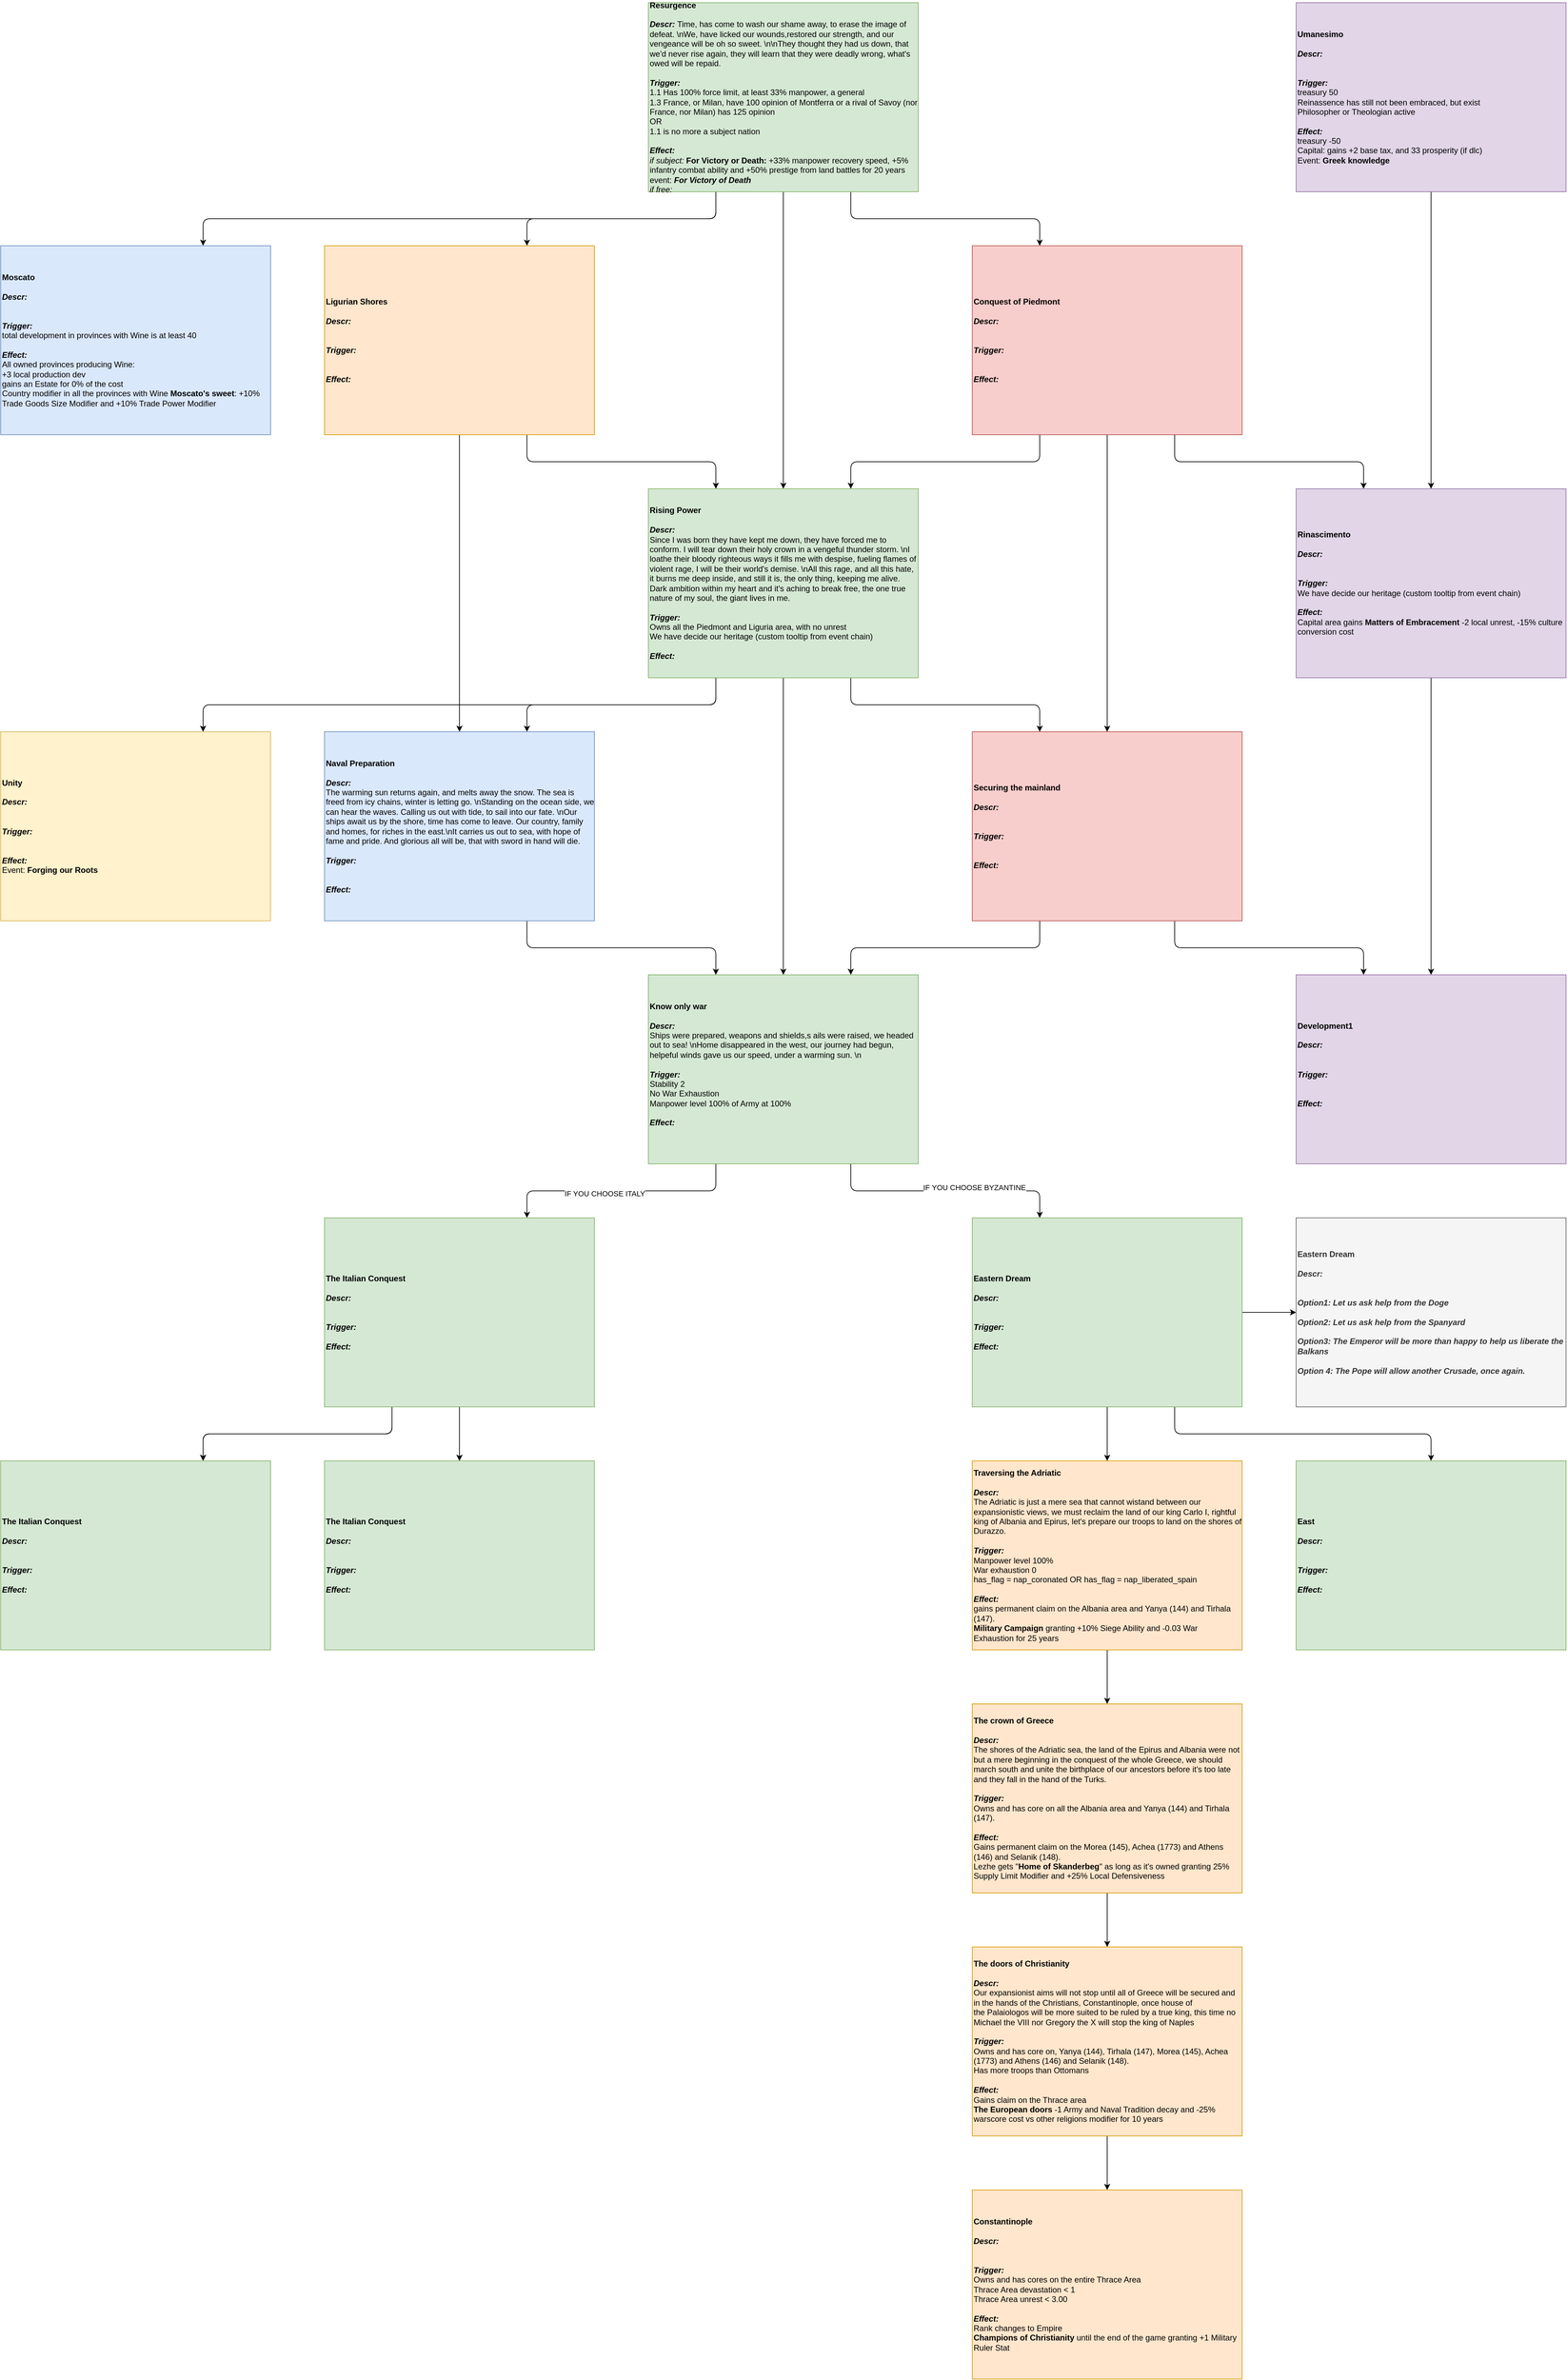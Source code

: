 <mxfile version="13.0.3" type="device" pages="2"><diagram id="UvSUR5MOMqpTBq-K4g18" name="Missions"><mxGraphModel dx="1600" dy="956" grid="1" gridSize="10" guides="1" tooltips="1" connect="1" arrows="1" fold="1" page="1" pageScale="1" pageWidth="827" pageHeight="1169" math="0" shadow="0"><root><mxCell id="0"/><mxCell id="wEfwOvFhzHkxZz85JkgN-8" value="Byzantine" style="locked=1;" parent="0"/><mxCell id="wEfwOvFhzHkxZz85JkgN-10" value="" style="edgeStyle=orthogonalEdgeStyle;rounded=1;orthogonalLoop=1;jettySize=auto;html=1;fontColor=#000000;" parent="wEfwOvFhzHkxZz85JkgN-8" source="wEfwOvFhzHkxZz85JkgN-12" target="wEfwOvFhzHkxZz85JkgN-14" edge="1"><mxGeometry relative="1" as="geometry"/></mxCell><mxCell id="wEfwOvFhzHkxZz85JkgN-11" value="" style="edgeStyle=orthogonalEdgeStyle;rounded=1;orthogonalLoop=1;jettySize=auto;html=1;fontColor=#000000;exitX=0.25;exitY=1;exitDx=0;exitDy=0;entryX=0.75;entryY=0;entryDx=0;entryDy=0;" parent="wEfwOvFhzHkxZz85JkgN-8" source="wEfwOvFhzHkxZz85JkgN-12" target="wEfwOvFhzHkxZz85JkgN-13" edge="1"><mxGeometry relative="1" as="geometry"/></mxCell><mxCell id="wEfwOvFhzHkxZz85JkgN-12" value="&lt;div style=&quot;font-size: 12px&quot; align=&quot;left&quot;&gt;&lt;b&gt;The Italian Conquest&lt;/b&gt;&lt;/div&gt;&lt;div style=&quot;font-size: 12px&quot; align=&quot;left&quot;&gt;&lt;b&gt;&lt;br&gt;&lt;/b&gt;&lt;/div&gt;&lt;div style=&quot;font-size: 12px&quot; align=&quot;left&quot;&gt;&lt;font style=&quot;font-size: 12px&quot;&gt;&lt;span style=&quot;font-size: 12px&quot;&gt;&lt;font style=&quot;font-size: 12px&quot;&gt;&lt;i style=&quot;font-size: 12px&quot;&gt;&lt;b style=&quot;font-size: 12px&quot;&gt;Descr:&lt;/b&gt;&lt;/i&gt;&lt;/font&gt;&lt;/span&gt;&lt;/font&gt;&lt;/div&gt;&lt;div style=&quot;font-size: 12px&quot; align=&quot;left&quot;&gt;&lt;div align=&quot;left&quot; style=&quot;font-size: 12px&quot;&gt;&lt;br&gt;&lt;/div&gt;&lt;div align=&quot;left&quot; style=&quot;font-size: 12px&quot;&gt;&lt;br&gt;&lt;/div&gt;&lt;/div&gt;&lt;div style=&quot;font-size: 12px&quot; align=&quot;left&quot;&gt;&lt;font style=&quot;font-size: 12px&quot;&gt;&lt;b style=&quot;font-size: 12px&quot;&gt;&lt;i style=&quot;font-size: 12px&quot;&gt;Trigger:&lt;/i&gt;&lt;/b&gt;&lt;/font&gt;&lt;/div&gt;&lt;div style=&quot;font-size: 12px&quot; align=&quot;left&quot;&gt;&lt;br&gt;&lt;/div&gt;&lt;div style=&quot;font-size: 12px&quot; align=&quot;left&quot;&gt;&lt;font style=&quot;font-size: 12px&quot;&gt;&lt;font style=&quot;font-size: 12px&quot;&gt;&lt;b style=&quot;font-size: 12px&quot;&gt;&lt;i style=&quot;font-size: 12px&quot;&gt;Effect:&lt;/i&gt;&lt;/b&gt;&lt;/font&gt;&lt;/font&gt;&lt;/div&gt;" style="rounded=0;whiteSpace=wrap;html=1;align=left;fontSize=12;fillColor=#d5e8d4;strokeColor=#82b366;" parent="wEfwOvFhzHkxZz85JkgN-8" vertex="1"><mxGeometry x="480" y="1800" width="400" height="280" as="geometry"/></mxCell><mxCell id="wEfwOvFhzHkxZz85JkgN-13" value="&lt;div style=&quot;font-size: 12px&quot; align=&quot;left&quot;&gt;&lt;b&gt;The Italian Conquest&lt;/b&gt;&lt;/div&gt;&lt;div style=&quot;font-size: 12px&quot; align=&quot;left&quot;&gt;&lt;b&gt;&lt;br&gt;&lt;/b&gt;&lt;/div&gt;&lt;div style=&quot;font-size: 12px&quot; align=&quot;left&quot;&gt;&lt;font style=&quot;font-size: 12px&quot;&gt;&lt;span style=&quot;font-size: 12px&quot;&gt;&lt;font style=&quot;font-size: 12px&quot;&gt;&lt;i style=&quot;font-size: 12px&quot;&gt;&lt;b style=&quot;font-size: 12px&quot;&gt;Descr:&lt;/b&gt;&lt;/i&gt;&lt;/font&gt;&lt;/span&gt;&lt;/font&gt;&lt;/div&gt;&lt;div style=&quot;font-size: 12px&quot; align=&quot;left&quot;&gt;&lt;div align=&quot;left&quot; style=&quot;font-size: 12px&quot;&gt;&lt;br&gt;&lt;/div&gt;&lt;div align=&quot;left&quot; style=&quot;font-size: 12px&quot;&gt;&lt;br&gt;&lt;/div&gt;&lt;/div&gt;&lt;div style=&quot;font-size: 12px&quot; align=&quot;left&quot;&gt;&lt;font style=&quot;font-size: 12px&quot;&gt;&lt;b style=&quot;font-size: 12px&quot;&gt;&lt;i style=&quot;font-size: 12px&quot;&gt;Trigger:&lt;/i&gt;&lt;/b&gt;&lt;/font&gt;&lt;/div&gt;&lt;div style=&quot;font-size: 12px&quot; align=&quot;left&quot;&gt;&lt;br&gt;&lt;/div&gt;&lt;div style=&quot;font-size: 12px&quot; align=&quot;left&quot;&gt;&lt;font style=&quot;font-size: 12px&quot;&gt;&lt;font style=&quot;font-size: 12px&quot;&gt;&lt;b style=&quot;font-size: 12px&quot;&gt;&lt;i style=&quot;font-size: 12px&quot;&gt;Effect:&lt;/i&gt;&lt;/b&gt;&lt;/font&gt;&lt;/font&gt;&lt;/div&gt;" style="rounded=0;whiteSpace=wrap;html=1;align=left;fontSize=12;fillColor=#d5e8d4;strokeColor=#82b366;" parent="wEfwOvFhzHkxZz85JkgN-8" vertex="1"><mxGeometry y="2160" width="400" height="280" as="geometry"/></mxCell><mxCell id="wEfwOvFhzHkxZz85JkgN-14" value="&lt;div style=&quot;font-size: 12px&quot; align=&quot;left&quot;&gt;&lt;b&gt;The Italian Conquest&lt;/b&gt;&lt;/div&gt;&lt;div style=&quot;font-size: 12px&quot; align=&quot;left&quot;&gt;&lt;b&gt;&lt;br&gt;&lt;/b&gt;&lt;/div&gt;&lt;div style=&quot;font-size: 12px&quot; align=&quot;left&quot;&gt;&lt;font style=&quot;font-size: 12px&quot;&gt;&lt;span style=&quot;font-size: 12px&quot;&gt;&lt;font style=&quot;font-size: 12px&quot;&gt;&lt;i style=&quot;font-size: 12px&quot;&gt;&lt;b style=&quot;font-size: 12px&quot;&gt;Descr:&lt;/b&gt;&lt;/i&gt;&lt;/font&gt;&lt;/span&gt;&lt;/font&gt;&lt;/div&gt;&lt;div style=&quot;font-size: 12px&quot; align=&quot;left&quot;&gt;&lt;div align=&quot;left&quot; style=&quot;font-size: 12px&quot;&gt;&lt;br&gt;&lt;/div&gt;&lt;div align=&quot;left&quot; style=&quot;font-size: 12px&quot;&gt;&lt;br&gt;&lt;/div&gt;&lt;/div&gt;&lt;div style=&quot;font-size: 12px&quot; align=&quot;left&quot;&gt;&lt;font style=&quot;font-size: 12px&quot;&gt;&lt;b style=&quot;font-size: 12px&quot;&gt;&lt;i style=&quot;font-size: 12px&quot;&gt;Trigger:&lt;/i&gt;&lt;/b&gt;&lt;/font&gt;&lt;/div&gt;&lt;div style=&quot;font-size: 12px&quot; align=&quot;left&quot;&gt;&lt;br&gt;&lt;/div&gt;&lt;div style=&quot;font-size: 12px&quot; align=&quot;left&quot;&gt;&lt;font style=&quot;font-size: 12px&quot;&gt;&lt;font style=&quot;font-size: 12px&quot;&gt;&lt;b style=&quot;font-size: 12px&quot;&gt;&lt;i style=&quot;font-size: 12px&quot;&gt;Effect:&lt;/i&gt;&lt;/b&gt;&lt;/font&gt;&lt;/font&gt;&lt;/div&gt;" style="rounded=0;whiteSpace=wrap;html=1;align=left;fontSize=12;fillColor=#d5e8d4;strokeColor=#82b366;" parent="wEfwOvFhzHkxZz85JkgN-8" vertex="1"><mxGeometry x="480" y="2160" width="400" height="280" as="geometry"/></mxCell><mxCell id="wEfwOvFhzHkxZz85JkgN-15" value="" style="edgeStyle=orthogonalEdgeStyle;rounded=1;orthogonalLoop=1;jettySize=auto;html=1;entryX=0.25;entryY=0;entryDx=0;entryDy=0;exitX=0.75;exitY=1;exitDx=0;exitDy=0;" parent="wEfwOvFhzHkxZz85JkgN-8" source="GpBUdKQXc_JhmOB5bWP5-28" target="wEfwOvFhzHkxZz85JkgN-16" edge="1"><mxGeometry relative="1" as="geometry"><mxPoint x="1240" y="1760" as="sourcePoint"/></mxGeometry></mxCell><mxCell id="wEfwOvFhzHkxZz85JkgN-21" value="IF YOU CHOOSE BYZANTINE" style="edgeLabel;html=1;align=center;verticalAlign=middle;resizable=0;points=[];fontColor=#000000;" parent="wEfwOvFhzHkxZz85JkgN-15" vertex="1" connectable="0"><mxGeometry x="0.232" y="5" relative="1" as="geometry"><mxPoint x="1" as="offset"/></mxGeometry></mxCell><mxCell id="wEfwOvFhzHkxZz85JkgN-18" value="" style="edgeStyle=orthogonalEdgeStyle;rounded=1;orthogonalLoop=1;jettySize=auto;html=1;fontColor=#000000;" parent="wEfwOvFhzHkxZz85JkgN-8" source="wEfwOvFhzHkxZz85JkgN-16" target="wEfwOvFhzHkxZz85JkgN-26" edge="1"><mxGeometry relative="1" as="geometry"/></mxCell><mxCell id="wEfwOvFhzHkxZz85JkgN-20" value="" style="edgeStyle=orthogonalEdgeStyle;rounded=1;orthogonalLoop=1;jettySize=auto;html=1;fontColor=#000000;exitX=0.75;exitY=1;exitDx=0;exitDy=0;" parent="wEfwOvFhzHkxZz85JkgN-8" source="wEfwOvFhzHkxZz85JkgN-16" target="wEfwOvFhzHkxZz85JkgN-19" edge="1"><mxGeometry relative="1" as="geometry"/></mxCell><mxCell id="wEfwOvFhzHkxZz85JkgN-24" value="" style="edgeStyle=orthogonalEdgeStyle;rounded=1;orthogonalLoop=1;jettySize=auto;html=1;fontColor=#000000;" parent="wEfwOvFhzHkxZz85JkgN-8" source="wEfwOvFhzHkxZz85JkgN-16" target="wEfwOvFhzHkxZz85JkgN-23" edge="1"><mxGeometry relative="1" as="geometry"/></mxCell><mxCell id="wEfwOvFhzHkxZz85JkgN-16" value="&lt;div style=&quot;font-size: 12px&quot; align=&quot;left&quot;&gt;&lt;b&gt;Eastern Dream&lt;/b&gt;&lt;/div&gt;&lt;div style=&quot;font-size: 12px&quot; align=&quot;left&quot;&gt;&lt;b&gt;&lt;br&gt;&lt;/b&gt;&lt;/div&gt;&lt;div style=&quot;font-size: 12px&quot; align=&quot;left&quot;&gt;&lt;font style=&quot;font-size: 12px&quot;&gt;&lt;span style=&quot;font-size: 12px&quot;&gt;&lt;font style=&quot;font-size: 12px&quot;&gt;&lt;i style=&quot;font-size: 12px&quot;&gt;&lt;b style=&quot;font-size: 12px&quot;&gt;Descr:&lt;/b&gt;&lt;/i&gt;&lt;/font&gt;&lt;/span&gt;&lt;/font&gt;&lt;/div&gt;&lt;div style=&quot;font-size: 12px&quot; align=&quot;left&quot;&gt;&lt;div align=&quot;left&quot; style=&quot;font-size: 12px&quot;&gt;&lt;br&gt;&lt;/div&gt;&lt;div align=&quot;left&quot; style=&quot;font-size: 12px&quot;&gt;&lt;br&gt;&lt;/div&gt;&lt;/div&gt;&lt;div style=&quot;font-size: 12px&quot; align=&quot;left&quot;&gt;&lt;font style=&quot;font-size: 12px&quot;&gt;&lt;b style=&quot;font-size: 12px&quot;&gt;&lt;i style=&quot;font-size: 12px&quot;&gt;Trigger:&lt;/i&gt;&lt;/b&gt;&lt;/font&gt;&lt;/div&gt;&lt;div style=&quot;font-size: 12px&quot; align=&quot;left&quot;&gt;&lt;br&gt;&lt;/div&gt;&lt;div style=&quot;font-size: 12px&quot; align=&quot;left&quot;&gt;&lt;font style=&quot;font-size: 12px&quot;&gt;&lt;font style=&quot;font-size: 12px&quot;&gt;&lt;b style=&quot;font-size: 12px&quot;&gt;&lt;i style=&quot;font-size: 12px&quot;&gt;Effect:&lt;/i&gt;&lt;/b&gt;&lt;/font&gt;&lt;/font&gt;&lt;/div&gt;" style="rounded=0;whiteSpace=wrap;html=1;align=left;fontSize=12;fillColor=#d5e8d4;strokeColor=#82b366;" parent="wEfwOvFhzHkxZz85JkgN-8" vertex="1"><mxGeometry x="1440" y="1800" width="400" height="280" as="geometry"/></mxCell><mxCell id="wEfwOvFhzHkxZz85JkgN-23" value="&lt;div style=&quot;font-size: 12px&quot; align=&quot;left&quot;&gt;&lt;b&gt;Eastern Dream&lt;/b&gt;&lt;/div&gt;&lt;div style=&quot;font-size: 12px&quot; align=&quot;left&quot;&gt;&lt;b&gt;&lt;br&gt;&lt;/b&gt;&lt;/div&gt;&lt;div style=&quot;font-size: 12px&quot; align=&quot;left&quot;&gt;&lt;font style=&quot;font-size: 12px&quot;&gt;&lt;span style=&quot;font-size: 12px&quot;&gt;&lt;font style=&quot;font-size: 12px&quot;&gt;&lt;i style=&quot;font-size: 12px&quot;&gt;&lt;b style=&quot;font-size: 12px&quot;&gt;Descr:&lt;/b&gt;&lt;/i&gt;&lt;/font&gt;&lt;/span&gt;&lt;/font&gt;&lt;/div&gt;&lt;div style=&quot;font-size: 12px&quot; align=&quot;left&quot;&gt;&lt;div align=&quot;left&quot; style=&quot;font-size: 12px&quot;&gt;&lt;br&gt;&lt;/div&gt;&lt;div align=&quot;left&quot; style=&quot;font-size: 12px&quot;&gt;&lt;br&gt;&lt;/div&gt;&lt;/div&gt;&lt;div style=&quot;font-size: 12px&quot; align=&quot;left&quot;&gt;&lt;font style=&quot;font-size: 12px&quot;&gt;&lt;b style=&quot;font-size: 12px&quot;&gt;&lt;i style=&quot;font-size: 12px&quot;&gt;Option1: Let us ask help from the Doge&lt;/i&gt;&lt;/b&gt;&lt;/font&gt;&lt;/div&gt;&lt;div style=&quot;font-size: 12px&quot; align=&quot;left&quot;&gt;&lt;br&gt;&lt;/div&gt;&lt;div style=&quot;font-size: 12px&quot; align=&quot;left&quot;&gt;&lt;font style=&quot;font-size: 12px&quot;&gt;&lt;font style=&quot;font-size: 12px&quot;&gt;&lt;b style=&quot;font-size: 12px&quot;&gt;&lt;i style=&quot;font-size: 12px&quot;&gt;Option2: Let us ask help from the Spanyard&lt;/i&gt;&lt;/b&gt;&lt;/font&gt;&lt;/font&gt;&lt;/div&gt;&lt;div style=&quot;font-size: 12px&quot; align=&quot;left&quot;&gt;&lt;font style=&quot;font-size: 12px&quot;&gt;&lt;font style=&quot;font-size: 12px&quot;&gt;&lt;b style=&quot;font-size: 12px&quot;&gt;&lt;i style=&quot;font-size: 12px&quot;&gt;&lt;br&gt;&lt;/i&gt;&lt;/b&gt;&lt;/font&gt;&lt;/font&gt;&lt;/div&gt;&lt;div style=&quot;font-size: 12px&quot; align=&quot;left&quot;&gt;&lt;font style=&quot;font-size: 12px&quot;&gt;&lt;font style=&quot;font-size: 12px&quot;&gt;&lt;b style=&quot;font-size: 12px&quot;&gt;&lt;i style=&quot;font-size: 12px&quot;&gt;Option3: The Emperor will be more than happy to help us liberate the Balkans&lt;/i&gt;&lt;/b&gt;&lt;/font&gt;&lt;/font&gt;&lt;/div&gt;&lt;div style=&quot;font-size: 12px&quot; align=&quot;left&quot;&gt;&lt;font style=&quot;font-size: 12px&quot;&gt;&lt;font style=&quot;font-size: 12px&quot;&gt;&lt;b style=&quot;font-size: 12px&quot;&gt;&lt;i style=&quot;font-size: 12px&quot;&gt;&lt;br&gt;&lt;/i&gt;&lt;/b&gt;&lt;/font&gt;&lt;/font&gt;&lt;/div&gt;&lt;div style=&quot;font-size: 12px&quot; align=&quot;left&quot;&gt;&lt;font style=&quot;font-size: 12px&quot;&gt;&lt;font style=&quot;font-size: 12px&quot;&gt;&lt;b style=&quot;font-size: 12px&quot;&gt;&lt;i style=&quot;font-size: 12px&quot;&gt;Option 4: The Pope will allow another Crusade, once again.&lt;/i&gt;&lt;/b&gt;&lt;/font&gt;&lt;/font&gt;&lt;/div&gt;" style="rounded=0;whiteSpace=wrap;html=1;align=left;fontSize=12;fillColor=#f5f5f5;strokeColor=#666666;fontColor=#333333;" parent="wEfwOvFhzHkxZz85JkgN-8" vertex="1"><mxGeometry x="1920" y="1800" width="400" height="280" as="geometry"/></mxCell><mxCell id="wEfwOvFhzHkxZz85JkgN-19" value="&lt;div style=&quot;font-size: 12px&quot; align=&quot;left&quot;&gt;&lt;b&gt;East&lt;/b&gt;&lt;/div&gt;&lt;div style=&quot;font-size: 12px&quot; align=&quot;left&quot;&gt;&lt;b&gt;&lt;br&gt;&lt;/b&gt;&lt;/div&gt;&lt;div style=&quot;font-size: 12px&quot; align=&quot;left&quot;&gt;&lt;font style=&quot;font-size: 12px&quot;&gt;&lt;span style=&quot;font-size: 12px&quot;&gt;&lt;font style=&quot;font-size: 12px&quot;&gt;&lt;i style=&quot;font-size: 12px&quot;&gt;&lt;b style=&quot;font-size: 12px&quot;&gt;Descr:&lt;/b&gt;&lt;/i&gt;&lt;/font&gt;&lt;/span&gt;&lt;/font&gt;&lt;/div&gt;&lt;div style=&quot;font-size: 12px&quot; align=&quot;left&quot;&gt;&lt;div align=&quot;left&quot; style=&quot;font-size: 12px&quot;&gt;&lt;br&gt;&lt;/div&gt;&lt;div align=&quot;left&quot; style=&quot;font-size: 12px&quot;&gt;&lt;br&gt;&lt;/div&gt;&lt;/div&gt;&lt;div style=&quot;font-size: 12px&quot; align=&quot;left&quot;&gt;&lt;font style=&quot;font-size: 12px&quot;&gt;&lt;b style=&quot;font-size: 12px&quot;&gt;&lt;i style=&quot;font-size: 12px&quot;&gt;Trigger:&lt;/i&gt;&lt;/b&gt;&lt;/font&gt;&lt;/div&gt;&lt;div style=&quot;font-size: 12px&quot; align=&quot;left&quot;&gt;&lt;br&gt;&lt;/div&gt;&lt;div style=&quot;font-size: 12px&quot; align=&quot;left&quot;&gt;&lt;font style=&quot;font-size: 12px&quot;&gt;&lt;font style=&quot;font-size: 12px&quot;&gt;&lt;b style=&quot;font-size: 12px&quot;&gt;&lt;i style=&quot;font-size: 12px&quot;&gt;Effect:&lt;/i&gt;&lt;/b&gt;&lt;/font&gt;&lt;/font&gt;&lt;/div&gt;" style="rounded=0;whiteSpace=wrap;html=1;align=left;fontSize=12;fillColor=#d5e8d4;strokeColor=#82b366;" parent="wEfwOvFhzHkxZz85JkgN-8" vertex="1"><mxGeometry x="1920" y="2160" width="400" height="280" as="geometry"/></mxCell><mxCell id="wEfwOvFhzHkxZz85JkgN-29" style="edgeStyle=orthogonalEdgeStyle;rounded=1;orthogonalLoop=1;jettySize=auto;html=1;exitX=0.5;exitY=1;exitDx=0;exitDy=0;fontColor=#000000;" parent="wEfwOvFhzHkxZz85JkgN-8" source="wEfwOvFhzHkxZz85JkgN-26" target="wEfwOvFhzHkxZz85JkgN-28" edge="1"><mxGeometry relative="1" as="geometry"/></mxCell><mxCell id="wEfwOvFhzHkxZz85JkgN-26" value="&lt;div style=&quot;font-size: 12px&quot;&gt;&lt;b&gt;Traversing the Adriatic&lt;/b&gt;&lt;/div&gt;&lt;div style=&quot;font-size: 12px&quot;&gt;&lt;b&gt;&lt;br&gt;&lt;/b&gt;&lt;/div&gt;&lt;div style=&quot;font-size: 12px&quot;&gt;&lt;font style=&quot;font-size: 12px&quot;&gt;&lt;b style=&quot;font-size: 12px&quot;&gt;&lt;i style=&quot;font-size: 12px&quot;&gt;Descr:&lt;/i&gt;&lt;/b&gt;&lt;/font&gt;&lt;/div&gt;&lt;div style=&quot;font-size: 12px&quot;&gt;&lt;font style=&quot;font-size: 12px&quot;&gt;&lt;span style=&quot;font-size: 12px&quot;&gt;&lt;span style=&quot;font-size: 12px&quot;&gt;The Adriatic is just a mere sea that cannot wistand between our expansionistic views, we must reclaim the land of our king Carlo I, rightful king of Albania and Epirus, let's prepare our troops to land on the shores of Durazzo.&lt;/span&gt;&lt;/span&gt;&lt;/font&gt;&lt;/div&gt;&lt;div style=&quot;font-size: 12px&quot;&gt;&lt;font style=&quot;font-size: 12px&quot;&gt;&lt;br style=&quot;font-size: 12px&quot;&gt;&lt;/font&gt;&lt;/div&gt;&lt;div style=&quot;font-size: 12px&quot;&gt;&lt;font style=&quot;font-size: 12px&quot;&gt;&lt;b style=&quot;font-size: 12px&quot;&gt;&lt;i style=&quot;font-size: 12px&quot;&gt;Trigger:&lt;/i&gt;&lt;/b&gt;&lt;/font&gt;&lt;/div&gt;&lt;div style=&quot;font-size: 12px&quot;&gt;&lt;span&gt;Manpower level 100%&lt;/span&gt;&lt;br&gt;&lt;/div&gt;&lt;div style=&quot;font-size: 12px&quot;&gt;&lt;font style=&quot;font-size: 12px&quot;&gt;War exhaustion 0&lt;br style=&quot;font-size: 12px&quot;&gt;&lt;/font&gt;&lt;/div&gt;&lt;div style=&quot;font-size: 12px&quot;&gt;&lt;font style=&quot;font-size: 12px&quot;&gt;has_flag&amp;nbsp;= nap_coronated OR has_flag = nap_liberated_spain&lt;br&gt;&lt;/font&gt;&lt;/div&gt;&lt;div style=&quot;font-size: 12px&quot;&gt;&lt;font style=&quot;font-size: 12px&quot;&gt;&lt;br style=&quot;font-size: 12px&quot;&gt;&lt;/font&gt;&lt;/div&gt;&lt;div style=&quot;font-size: 12px&quot;&gt;&lt;font style=&quot;font-size: 12px&quot;&gt;&lt;b style=&quot;font-size: 12px&quot;&gt;&lt;i style=&quot;font-size: 12px&quot;&gt;Effect:&lt;/i&gt;&lt;/b&gt;&lt;/font&gt;&lt;/div&gt;&lt;div style=&quot;font-size: 12px&quot;&gt;&lt;font style=&quot;font-size: 12px&quot;&gt;&lt;font style=&quot;font-size: 12px&quot;&gt;gains permanent claim on the Albania area and Yanya (144) and Tirhala (147).&lt;/font&gt;&lt;/font&gt;&lt;div style=&quot;font-size: 12px&quot;&gt;&lt;font style=&quot;font-size: 12px&quot;&gt;&lt;font style=&quot;font-size: 12px&quot;&gt;&lt;b style=&quot;font-size: 12px&quot;&gt;Military Campaign&lt;/b&gt;&amp;nbsp;granting +10% Siege Ability and -0.03 War Exhaustion&amp;nbsp;&lt;/font&gt;for 25 years&lt;/font&gt;&lt;/div&gt;&lt;/div&gt;" style="rounded=0;whiteSpace=wrap;html=1;align=left;fontSize=12;fillColor=#ffe6cc;strokeColor=#d79b00;" parent="wEfwOvFhzHkxZz85JkgN-8" vertex="1"><mxGeometry x="1440" y="2160" width="400" height="280" as="geometry"/></mxCell><mxCell id="wEfwOvFhzHkxZz85JkgN-32" style="edgeStyle=orthogonalEdgeStyle;rounded=1;orthogonalLoop=1;jettySize=auto;html=1;exitX=0.5;exitY=1;exitDx=0;exitDy=0;fontColor=#000000;" parent="wEfwOvFhzHkxZz85JkgN-8" source="wEfwOvFhzHkxZz85JkgN-28" target="wEfwOvFhzHkxZz85JkgN-30" edge="1"><mxGeometry relative="1" as="geometry"/></mxCell><mxCell id="wEfwOvFhzHkxZz85JkgN-28" value="&lt;div style=&quot;font-size: 12px&quot;&gt;&lt;b style=&quot;font-size: 12px&quot;&gt;The crown of Greece&lt;/b&gt;&lt;br style=&quot;font-size: 12px&quot;&gt;&lt;/div&gt;&lt;div style=&quot;font-size: 12px&quot;&gt;&lt;font style=&quot;font-size: 12px&quot;&gt;&lt;div style=&quot;font-size: 12px&quot;&gt;&lt;span style=&quot;font-size: 12px&quot;&gt;&lt;span style=&quot;font-size: 12px&quot;&gt;&lt;br&gt;&lt;/span&gt;&lt;/span&gt;&lt;/div&gt;&lt;div style=&quot;font-size: 12px&quot;&gt;&lt;i style=&quot;font-weight: bold&quot;&gt;Descr:&amp;nbsp;&lt;/i&gt;&lt;/div&gt;&lt;div style=&quot;font-size: 12px&quot;&gt;&lt;span style=&quot;font-size: 12px&quot;&gt;&lt;span style=&quot;font-size: 12px&quot;&gt;The shores of the Adriatic sea, the land of the Epirus and Albania were not but a mere beginning in the conquest of the whole Greece, we should march south and unite the birthplace of our ancestors before it's too late and they fall in the hand of the Turks.&lt;/span&gt;&lt;/span&gt;&lt;/div&gt;&lt;div style=&quot;font-size: 12px&quot;&gt;&lt;b style=&quot;font-size: 12px&quot;&gt;&lt;i style=&quot;font-size: 12px&quot;&gt;&lt;br&gt;&lt;/i&gt;&lt;/b&gt;&lt;/div&gt;&lt;/font&gt;&lt;/div&gt;&lt;div style=&quot;font-size: 12px&quot;&gt;&lt;font style=&quot;font-size: 12px&quot;&gt;&lt;b style=&quot;font-size: 12px&quot;&gt;&lt;i style=&quot;font-size: 12px&quot;&gt;Trigger:&lt;/i&gt;&lt;/b&gt;&lt;/font&gt;&lt;/div&gt;&lt;div style=&quot;font-size: 12px&quot;&gt;&lt;font style=&quot;font-size: 12px&quot;&gt;Owns and has core on all the Albania area and Yanya (144) and Tirhala (147).&lt;br style=&quot;font-size: 12px&quot;&gt;&lt;/font&gt;&lt;/div&gt;&lt;div style=&quot;font-size: 12px&quot;&gt;&lt;font style=&quot;font-size: 12px&quot;&gt;&lt;br style=&quot;font-size: 12px&quot;&gt;&lt;/font&gt;&lt;/div&gt;&lt;div style=&quot;font-size: 12px&quot;&gt;&lt;font style=&quot;font-size: 12px&quot;&gt;&lt;b style=&quot;font-size: 12px&quot;&gt;&lt;i style=&quot;font-size: 12px&quot;&gt;Effect:&lt;/i&gt;&lt;/b&gt;&lt;/font&gt;&lt;/div&gt;&lt;div style=&quot;font-size: 12px&quot;&gt;&lt;font style=&quot;font-size: 12px&quot;&gt;Gains permanent claim on the Morea (145), Achea (1773) and Athens (146) and Selanik (148).&lt;/font&gt;&lt;/div&gt;&lt;div&gt;&lt;font&gt;Lezhe gets &quot;&lt;b&gt;Home of Skanderbeg&lt;/b&gt;&quot; as long as it's owned granting 25% Supply Limit Modifier and +25% Local Defensiveness&lt;br&gt;&lt;/font&gt;&lt;/div&gt;" style="rounded=0;whiteSpace=wrap;html=1;align=left;fontSize=12;fillColor=#ffe6cc;strokeColor=#d79b00;" parent="wEfwOvFhzHkxZz85JkgN-8" vertex="1"><mxGeometry x="1440" y="2520" width="400" height="280" as="geometry"/></mxCell><mxCell id="wEfwOvFhzHkxZz85JkgN-33" style="edgeStyle=orthogonalEdgeStyle;rounded=1;orthogonalLoop=1;jettySize=auto;html=1;exitX=0.5;exitY=1;exitDx=0;exitDy=0;fontColor=#000000;" parent="wEfwOvFhzHkxZz85JkgN-8" source="wEfwOvFhzHkxZz85JkgN-30" target="wEfwOvFhzHkxZz85JkgN-31" edge="1"><mxGeometry relative="1" as="geometry"/></mxCell><mxCell id="wEfwOvFhzHkxZz85JkgN-30" value="&lt;div style=&quot;font-size: 12px&quot;&gt;&lt;b&gt;The doors of Christianity&lt;/b&gt;&lt;/div&gt;&lt;div style=&quot;font-size: 12px&quot;&gt;&lt;b&gt;&lt;br&gt;&lt;/b&gt;&lt;/div&gt;&lt;div&gt;&lt;font&gt;&lt;div style=&quot;font-size: 12px&quot;&gt;&lt;b style=&quot;font-size: 12px&quot;&gt;&lt;i style=&quot;font-size: 12px&quot;&gt;Descr:&lt;/i&gt;&lt;/b&gt;&lt;/div&gt;&lt;div&gt;&lt;span style=&quot;font-size: 12px&quot;&gt;&lt;span style=&quot;font-size: 12px&quot;&gt;Our&amp;nbsp;&lt;/span&gt;&lt;/span&gt;&lt;span&gt;expansionist aims will not stop until all of Greece will be secured and in the hands of the Christians, Constantinople, once house of the&amp;nbsp;&lt;/span&gt;&lt;span&gt;Palaiologos will be more suited to be ruled by a true king, this time no Michael the VIII nor Gregory the X will stop the king of Naples&lt;/span&gt;&lt;/div&gt;&lt;div&gt;&lt;span&gt;&lt;br&gt;&lt;/span&gt;&lt;/div&gt;&lt;/font&gt;&lt;/div&gt;&lt;div style=&quot;font-size: 12px&quot;&gt;&lt;font style=&quot;font-size: 12px&quot;&gt;&lt;b style=&quot;font-size: 12px&quot;&gt;&lt;i style=&quot;font-size: 12px&quot;&gt;Trigger:&lt;/i&gt;&lt;/b&gt;&lt;/font&gt;&lt;/div&gt;&lt;div style=&quot;font-size: 12px&quot;&gt;&lt;font style=&quot;font-size: 12px&quot;&gt;Owns and has core on, Yanya (144), Tirhala (147), Morea (145), Achea (1773) and Athens (146) and Selanik (148).&lt;/font&gt;&lt;/div&gt;&lt;div style=&quot;font-size: 12px&quot;&gt;&lt;font style=&quot;font-size: 12px&quot;&gt;Has more troops than Ottomans&lt;/font&gt;&lt;/div&gt;&lt;div style=&quot;font-size: 12px&quot;&gt;&lt;font style=&quot;font-size: 12px&quot;&gt;&lt;br style=&quot;font-size: 12px&quot;&gt;&lt;/font&gt;&lt;/div&gt;&lt;div style=&quot;font-size: 12px&quot;&gt;&lt;font style=&quot;font-size: 12px&quot;&gt;&lt;b style=&quot;font-size: 12px&quot;&gt;&lt;i style=&quot;font-size: 12px&quot;&gt;Effect:&lt;/i&gt;&lt;/b&gt;&lt;/font&gt;&lt;/div&gt;&lt;div style=&quot;font-size: 12px&quot;&gt;&lt;font style=&quot;font-size: 12px&quot;&gt;Gains claim on the Thrace area&lt;/font&gt;&lt;/div&gt;&lt;div style=&quot;font-size: 12px&quot;&gt;&lt;font style=&quot;font-size: 12px&quot;&gt;&lt;b style=&quot;font-size: 12px&quot;&gt;The European doors&lt;/b&gt;&amp;nbsp;-1 Army and Naval Tradition decay and -25% warscore cost vs other religions modifier for 10 years&lt;/font&gt;&lt;/div&gt;" style="rounded=0;whiteSpace=wrap;html=1;align=left;fontSize=12;fillColor=#ffe6cc;strokeColor=#d79b00;" parent="wEfwOvFhzHkxZz85JkgN-8" vertex="1"><mxGeometry x="1440" y="2880" width="400" height="280" as="geometry"/></mxCell><mxCell id="wEfwOvFhzHkxZz85JkgN-31" value="&lt;div style=&quot;font-size: 12px&quot;&gt;&lt;b&gt;Constantinople&lt;/b&gt;&lt;/div&gt;&lt;div style=&quot;font-size: 12px&quot;&gt;&lt;b&gt;&lt;br&gt;&lt;/b&gt;&lt;/div&gt;&lt;div&gt;&lt;font&gt;&lt;div style=&quot;font-size: 12px&quot;&gt;&lt;b style=&quot;font-size: 12px&quot;&gt;&lt;i style=&quot;font-size: 12px&quot;&gt;Descr:&lt;/i&gt;&lt;/b&gt;&lt;/div&gt;&lt;div style=&quot;font-size: 12px&quot;&gt;&lt;br&gt;&lt;/div&gt;&lt;div&gt;&lt;span&gt;&lt;br&gt;&lt;/span&gt;&lt;/div&gt;&lt;/font&gt;&lt;/div&gt;&lt;div style=&quot;font-size: 12px&quot;&gt;&lt;font style=&quot;font-size: 12px&quot;&gt;&lt;b style=&quot;font-size: 12px&quot;&gt;&lt;i style=&quot;font-size: 12px&quot;&gt;Trigger:&lt;/i&gt;&lt;/b&gt;&lt;/font&gt;&lt;/div&gt;&lt;div style=&quot;font-size: 12px&quot;&gt;Owns and has cores on the entire Thrace Area&lt;/div&gt;&lt;div style=&quot;font-size: 12px&quot;&gt;Thrace Area devastation &amp;lt; 1&lt;/div&gt;&lt;div style=&quot;font-size: 12px&quot;&gt;Thrace Area unrest &amp;lt; 3.00&lt;/div&gt;&lt;div style=&quot;font-size: 12px&quot;&gt;&lt;font style=&quot;font-size: 12px&quot;&gt;&lt;br&gt;&lt;/font&gt;&lt;/div&gt;&lt;div style=&quot;font-size: 12px&quot;&gt;&lt;font style=&quot;font-size: 12px&quot;&gt;&lt;b style=&quot;font-size: 12px&quot;&gt;&lt;i style=&quot;font-size: 12px&quot;&gt;Effect:&lt;/i&gt;&lt;/b&gt;&lt;br style=&quot;font-size: 12px&quot;&gt;&lt;/font&gt;&lt;/div&gt;&lt;div style=&quot;font-size: 12px&quot;&gt;Rank changes to Empire&lt;/div&gt;&lt;div style=&quot;font-size: 12px&quot;&gt;&lt;b&gt;Champions of Christianity&amp;nbsp;&lt;/b&gt;until the end of the game granting +1 Military Ruler Stat&lt;/div&gt;" style="rounded=0;whiteSpace=wrap;html=1;align=left;fontSize=12;fillColor=#ffe6cc;strokeColor=#d79b00;" parent="wEfwOvFhzHkxZz85JkgN-8" vertex="1"><mxGeometry x="1440" y="3240" width="400" height="280" as="geometry"/></mxCell><mxCell id="wEfwOvFhzHkxZz85JkgN-36" style="edgeStyle=orthogonalEdgeStyle;rounded=1;orthogonalLoop=1;jettySize=auto;html=1;exitX=0.75;exitY=1;exitDx=0;exitDy=0;entryX=0.25;entryY=0;entryDx=0;entryDy=0;fontColor=#000000;" parent="wEfwOvFhzHkxZz85JkgN-8" source="GpBUdKQXc_JhmOB5bWP5-25" target="wEfwOvFhzHkxZz85JkgN-34" edge="1"><mxGeometry relative="1" as="geometry"/></mxCell><mxCell id="wEfwOvFhzHkxZz85JkgN-1" value="Italian Conquest" style="locked=1;" parent="0"/><mxCell id="wEfwOvFhzHkxZz85JkgN-2" value="" style="edgeStyle=orthogonalEdgeStyle;rounded=1;orthogonalLoop=1;jettySize=auto;html=1;entryX=0.75;entryY=0;entryDx=0;entryDy=0;exitX=0.25;exitY=1;exitDx=0;exitDy=0;" parent="wEfwOvFhzHkxZz85JkgN-1" source="GpBUdKQXc_JhmOB5bWP5-28" target="wEfwOvFhzHkxZz85JkgN-3" edge="1"><mxGeometry relative="1" as="geometry"><mxPoint x="1050" y="1740" as="sourcePoint"/></mxGeometry></mxCell><mxCell id="wEfwOvFhzHkxZz85JkgN-22" value="IF YOU CHOOSE ITALY" style="edgeLabel;html=1;align=center;verticalAlign=middle;resizable=0;points=[];fontColor=#000000;" parent="wEfwOvFhzHkxZz85JkgN-2" vertex="1" connectable="0"><mxGeometry x="0.141" y="4" relative="1" as="geometry"><mxPoint as="offset"/></mxGeometry></mxCell><mxCell id="wEfwOvFhzHkxZz85JkgN-5" value="" style="edgeStyle=orthogonalEdgeStyle;rounded=1;orthogonalLoop=1;jettySize=auto;html=1;fontColor=#000000;" parent="wEfwOvFhzHkxZz85JkgN-1" source="wEfwOvFhzHkxZz85JkgN-3" target="wEfwOvFhzHkxZz85JkgN-4" edge="1"><mxGeometry relative="1" as="geometry"/></mxCell><mxCell id="wEfwOvFhzHkxZz85JkgN-7" value="" style="edgeStyle=orthogonalEdgeStyle;rounded=1;orthogonalLoop=1;jettySize=auto;html=1;fontColor=#000000;exitX=0.25;exitY=1;exitDx=0;exitDy=0;entryX=0.75;entryY=0;entryDx=0;entryDy=0;" parent="wEfwOvFhzHkxZz85JkgN-1" source="wEfwOvFhzHkxZz85JkgN-3" target="wEfwOvFhzHkxZz85JkgN-6" edge="1"><mxGeometry relative="1" as="geometry"/></mxCell><mxCell id="wEfwOvFhzHkxZz85JkgN-3" value="&lt;div style=&quot;font-size: 12px&quot; align=&quot;left&quot;&gt;&lt;b&gt;The Italian Conquest&lt;/b&gt;&lt;/div&gt;&lt;div style=&quot;font-size: 12px&quot; align=&quot;left&quot;&gt;&lt;b&gt;&lt;br&gt;&lt;/b&gt;&lt;/div&gt;&lt;div style=&quot;font-size: 12px&quot; align=&quot;left&quot;&gt;&lt;font style=&quot;font-size: 12px&quot;&gt;&lt;span style=&quot;font-size: 12px&quot;&gt;&lt;font style=&quot;font-size: 12px&quot;&gt;&lt;i style=&quot;font-size: 12px&quot;&gt;&lt;b style=&quot;font-size: 12px&quot;&gt;Descr:&lt;/b&gt;&lt;/i&gt;&lt;/font&gt;&lt;/span&gt;&lt;/font&gt;&lt;/div&gt;&lt;div style=&quot;font-size: 12px&quot; align=&quot;left&quot;&gt;&lt;div align=&quot;left&quot; style=&quot;font-size: 12px&quot;&gt;&lt;br&gt;&lt;/div&gt;&lt;div align=&quot;left&quot; style=&quot;font-size: 12px&quot;&gt;&lt;br&gt;&lt;/div&gt;&lt;/div&gt;&lt;div style=&quot;font-size: 12px&quot; align=&quot;left&quot;&gt;&lt;font style=&quot;font-size: 12px&quot;&gt;&lt;b style=&quot;font-size: 12px&quot;&gt;&lt;i style=&quot;font-size: 12px&quot;&gt;Trigger:&lt;/i&gt;&lt;/b&gt;&lt;/font&gt;&lt;/div&gt;&lt;div style=&quot;font-size: 12px&quot; align=&quot;left&quot;&gt;&lt;br&gt;&lt;/div&gt;&lt;div style=&quot;font-size: 12px&quot; align=&quot;left&quot;&gt;&lt;font style=&quot;font-size: 12px&quot;&gt;&lt;font style=&quot;font-size: 12px&quot;&gt;&lt;b style=&quot;font-size: 12px&quot;&gt;&lt;i style=&quot;font-size: 12px&quot;&gt;Effect:&lt;/i&gt;&lt;/b&gt;&lt;/font&gt;&lt;/font&gt;&lt;/div&gt;" style="rounded=0;whiteSpace=wrap;html=1;align=left;fontSize=12;fillColor=#d5e8d4;strokeColor=#82b366;" parent="wEfwOvFhzHkxZz85JkgN-1" vertex="1"><mxGeometry x="480" y="1800" width="400" height="280" as="geometry"/></mxCell><mxCell id="wEfwOvFhzHkxZz85JkgN-6" value="&lt;div style=&quot;font-size: 12px&quot; align=&quot;left&quot;&gt;&lt;b&gt;The Italian Conquest&lt;/b&gt;&lt;/div&gt;&lt;div style=&quot;font-size: 12px&quot; align=&quot;left&quot;&gt;&lt;b&gt;&lt;br&gt;&lt;/b&gt;&lt;/div&gt;&lt;div style=&quot;font-size: 12px&quot; align=&quot;left&quot;&gt;&lt;font style=&quot;font-size: 12px&quot;&gt;&lt;span style=&quot;font-size: 12px&quot;&gt;&lt;font style=&quot;font-size: 12px&quot;&gt;&lt;i style=&quot;font-size: 12px&quot;&gt;&lt;b style=&quot;font-size: 12px&quot;&gt;Descr:&lt;/b&gt;&lt;/i&gt;&lt;/font&gt;&lt;/span&gt;&lt;/font&gt;&lt;/div&gt;&lt;div style=&quot;font-size: 12px&quot; align=&quot;left&quot;&gt;&lt;div align=&quot;left&quot; style=&quot;font-size: 12px&quot;&gt;&lt;br&gt;&lt;/div&gt;&lt;div align=&quot;left&quot; style=&quot;font-size: 12px&quot;&gt;&lt;br&gt;&lt;/div&gt;&lt;/div&gt;&lt;div style=&quot;font-size: 12px&quot; align=&quot;left&quot;&gt;&lt;font style=&quot;font-size: 12px&quot;&gt;&lt;b style=&quot;font-size: 12px&quot;&gt;&lt;i style=&quot;font-size: 12px&quot;&gt;Trigger:&lt;/i&gt;&lt;/b&gt;&lt;/font&gt;&lt;/div&gt;&lt;div style=&quot;font-size: 12px&quot; align=&quot;left&quot;&gt;&lt;br&gt;&lt;/div&gt;&lt;div style=&quot;font-size: 12px&quot; align=&quot;left&quot;&gt;&lt;font style=&quot;font-size: 12px&quot;&gt;&lt;font style=&quot;font-size: 12px&quot;&gt;&lt;b style=&quot;font-size: 12px&quot;&gt;&lt;i style=&quot;font-size: 12px&quot;&gt;Effect:&lt;/i&gt;&lt;/b&gt;&lt;/font&gt;&lt;/font&gt;&lt;/div&gt;" style="rounded=0;whiteSpace=wrap;html=1;align=left;fontSize=12;fillColor=#d5e8d4;strokeColor=#82b366;" parent="wEfwOvFhzHkxZz85JkgN-1" vertex="1"><mxGeometry y="2160" width="400" height="280" as="geometry"/></mxCell><mxCell id="wEfwOvFhzHkxZz85JkgN-4" value="&lt;div style=&quot;font-size: 12px&quot; align=&quot;left&quot;&gt;&lt;b&gt;The Italian Conquest&lt;/b&gt;&lt;/div&gt;&lt;div style=&quot;font-size: 12px&quot; align=&quot;left&quot;&gt;&lt;b&gt;&lt;br&gt;&lt;/b&gt;&lt;/div&gt;&lt;div style=&quot;font-size: 12px&quot; align=&quot;left&quot;&gt;&lt;font style=&quot;font-size: 12px&quot;&gt;&lt;span style=&quot;font-size: 12px&quot;&gt;&lt;font style=&quot;font-size: 12px&quot;&gt;&lt;i style=&quot;font-size: 12px&quot;&gt;&lt;b style=&quot;font-size: 12px&quot;&gt;Descr:&lt;/b&gt;&lt;/i&gt;&lt;/font&gt;&lt;/span&gt;&lt;/font&gt;&lt;/div&gt;&lt;div style=&quot;font-size: 12px&quot; align=&quot;left&quot;&gt;&lt;div align=&quot;left&quot; style=&quot;font-size: 12px&quot;&gt;&lt;br&gt;&lt;/div&gt;&lt;div align=&quot;left&quot; style=&quot;font-size: 12px&quot;&gt;&lt;br&gt;&lt;/div&gt;&lt;/div&gt;&lt;div style=&quot;font-size: 12px&quot; align=&quot;left&quot;&gt;&lt;font style=&quot;font-size: 12px&quot;&gt;&lt;b style=&quot;font-size: 12px&quot;&gt;&lt;i style=&quot;font-size: 12px&quot;&gt;Trigger:&lt;/i&gt;&lt;/b&gt;&lt;/font&gt;&lt;/div&gt;&lt;div style=&quot;font-size: 12px&quot; align=&quot;left&quot;&gt;&lt;br&gt;&lt;/div&gt;&lt;div style=&quot;font-size: 12px&quot; align=&quot;left&quot;&gt;&lt;font style=&quot;font-size: 12px&quot;&gt;&lt;font style=&quot;font-size: 12px&quot;&gt;&lt;b style=&quot;font-size: 12px&quot;&gt;&lt;i style=&quot;font-size: 12px&quot;&gt;Effect:&lt;/i&gt;&lt;/b&gt;&lt;/font&gt;&lt;/font&gt;&lt;/div&gt;" style="rounded=0;whiteSpace=wrap;html=1;align=left;fontSize=12;fillColor=#d5e8d4;strokeColor=#82b366;" parent="wEfwOvFhzHkxZz85JkgN-1" vertex="1"><mxGeometry x="480" y="2160" width="400" height="280" as="geometry"/></mxCell><mxCell id="1" value="Main" style="" parent="0"/><mxCell id="GpBUdKQXc_JhmOB5bWP5-10" value="" style="edgeStyle=orthogonalEdgeStyle;rounded=1;orthogonalLoop=1;jettySize=auto;html=1;exitX=0.25;exitY=1;exitDx=0;exitDy=0;strokeColor=#000000;entryX=0.75;entryY=0;entryDx=0;entryDy=0;" parent="1" source="GpBUdKQXc_JhmOB5bWP5-1" target="GpBUdKQXc_JhmOB5bWP5-9" edge="1"><mxGeometry relative="1" as="geometry"/></mxCell><mxCell id="GpBUdKQXc_JhmOB5bWP5-12" value="" style="edgeStyle=orthogonalEdgeStyle;rounded=1;orthogonalLoop=1;jettySize=auto;html=1;exitX=0.75;exitY=1;exitDx=0;exitDy=0;strokeColor=#000000;entryX=0.25;entryY=0;entryDx=0;entryDy=0;" parent="1" source="GpBUdKQXc_JhmOB5bWP5-1" target="GpBUdKQXc_JhmOB5bWP5-11" edge="1"><mxGeometry relative="1" as="geometry"/></mxCell><mxCell id="GpBUdKQXc_JhmOB5bWP5-14" value="" style="edgeStyle=orthogonalEdgeStyle;rounded=1;orthogonalLoop=1;jettySize=auto;html=1;strokeColor=#000000;" parent="1" source="GpBUdKQXc_JhmOB5bWP5-1" target="GpBUdKQXc_JhmOB5bWP5-13" edge="1"><mxGeometry relative="1" as="geometry"/></mxCell><mxCell id="GpBUdKQXc_JhmOB5bWP5-21" style="edgeStyle=orthogonalEdgeStyle;rounded=1;orthogonalLoop=1;jettySize=auto;html=1;exitX=0.25;exitY=1;exitDx=0;exitDy=0;strokeColor=#000000;entryX=0.75;entryY=0;entryDx=0;entryDy=0;" parent="1" source="GpBUdKQXc_JhmOB5bWP5-1" target="GpBUdKQXc_JhmOB5bWP5-19" edge="1"><mxGeometry relative="1" as="geometry"/></mxCell><mxCell id="GpBUdKQXc_JhmOB5bWP5-1" value="&lt;div style=&quot;font-size: 12px&quot; align=&quot;left&quot;&gt;&lt;b&gt;Resurgence&lt;/b&gt;&lt;/div&gt;&lt;div style=&quot;font-size: 12px&quot; align=&quot;left&quot;&gt;&lt;b&gt;&lt;br&gt;&lt;/b&gt;&lt;/div&gt;&lt;div style=&quot;font-size: 12px&quot; align=&quot;left&quot;&gt;&lt;font style=&quot;font-size: 12px&quot;&gt;&lt;span style=&quot;font-size: 12px&quot;&gt;&lt;font style=&quot;font-size: 12px&quot;&gt;&lt;i style=&quot;font-size: 12px&quot;&gt;&lt;b style=&quot;font-size: 12px&quot;&gt;Descr:&amp;nbsp;&lt;/b&gt;&lt;/i&gt;&lt;/font&gt;&lt;/span&gt;&lt;/font&gt;&lt;span&gt;Time,&amp;nbsp;&lt;/span&gt;&lt;span&gt;has come to wash our shame away,&amp;nbsp;&lt;/span&gt;&lt;span&gt;to erase the image of defeat. \n&lt;/span&gt;&lt;span&gt;We,&amp;nbsp;&lt;/span&gt;&lt;span&gt;have licked our wounds,restored our strength,&amp;nbsp;&lt;/span&gt;&lt;span&gt;and our vengeance will be oh so sweet. \n\n&lt;/span&gt;&lt;span&gt;They thought they had us down,&amp;nbsp;&lt;/span&gt;&lt;span&gt;that we'd never rise again,&amp;nbsp;&lt;/span&gt;&lt;span&gt;they will learn that they were deadly wrong,&amp;nbsp;&lt;/span&gt;&lt;span&gt;what's owed will be repaid.&lt;/span&gt;&lt;/div&gt;&lt;div style=&quot;font-size: 12px&quot; align=&quot;left&quot;&gt;&lt;div align=&quot;left&quot; style=&quot;font-size: 12px&quot;&gt;&lt;br&gt;&lt;/div&gt;&lt;/div&gt;&lt;div style=&quot;font-size: 12px&quot; align=&quot;left&quot;&gt;&lt;font style=&quot;font-size: 12px&quot;&gt;&lt;b style=&quot;font-size: 12px&quot;&gt;&lt;i style=&quot;font-size: 12px&quot;&gt;Trigger:&lt;/i&gt;&lt;/b&gt;&lt;/font&gt;&lt;/div&gt;&lt;div style=&quot;font-size: 12px&quot; align=&quot;left&quot;&gt;1.1 Has 100% force limit, at least 33% manpower,&amp;nbsp;&lt;span&gt;a general&lt;/span&gt;&lt;/div&gt;&lt;div style=&quot;font-size: 12px&quot; align=&quot;left&quot;&gt;1.3 France, or Milan, have 100 opinion of Montferra or a rival of Savoy (nor France, nor Milan) has 125 opinion&lt;/div&gt;&lt;div style=&quot;font-size: 12px&quot; align=&quot;left&quot;&gt;OR&lt;/div&gt;&lt;div style=&quot;font-size: 12px&quot; align=&quot;left&quot;&gt;1.1 is no more a subject nation&lt;/div&gt;&lt;div style=&quot;font-size: 12px&quot; align=&quot;left&quot;&gt;&lt;br&gt;&lt;/div&gt;&lt;div style=&quot;font-size: 12px&quot; align=&quot;left&quot;&gt;&lt;font style=&quot;font-size: 12px&quot;&gt;&lt;font style=&quot;font-size: 12px&quot;&gt;&lt;b style=&quot;font-size: 12px&quot;&gt;&lt;i style=&quot;font-size: 12px&quot;&gt;Effect:&lt;/i&gt;&lt;/b&gt;&lt;/font&gt;&lt;/font&gt;&lt;/div&gt;&lt;i&gt;if subject:&lt;/i&gt;&lt;b&gt; For Victory or Death:&lt;/b&gt;&amp;nbsp;+33% manpower recovery speed, +5% infantry combat ability and +50% prestige from land battles for 20 years&lt;br&gt;event: &lt;b&gt;&lt;i&gt;For Victory of Death&lt;/i&gt;&lt;/b&gt;&lt;br&gt;&lt;i&gt;if free:&lt;/i&gt;" style="rounded=0;whiteSpace=wrap;html=1;align=left;fontSize=12;fillColor=#d5e8d4;strokeColor=#82b366;" parent="1" vertex="1"><mxGeometry x="960" width="400" height="280" as="geometry"/></mxCell><mxCell id="GpBUdKQXc_JhmOB5bWP5-24" style="edgeStyle=orthogonalEdgeStyle;rounded=1;orthogonalLoop=1;jettySize=auto;html=1;exitX=0.25;exitY=1;exitDx=0;exitDy=0;entryX=0.75;entryY=0;entryDx=0;entryDy=0;strokeColor=#000000;" parent="1" source="GpBUdKQXc_JhmOB5bWP5-13" target="GpBUdKQXc_JhmOB5bWP5-22" edge="1"><mxGeometry relative="1" as="geometry"/></mxCell><mxCell id="GpBUdKQXc_JhmOB5bWP5-27" style="edgeStyle=orthogonalEdgeStyle;rounded=1;orthogonalLoop=1;jettySize=auto;html=1;exitX=0.75;exitY=1;exitDx=0;exitDy=0;entryX=0.25;entryY=0;entryDx=0;entryDy=0;strokeColor=#000000;" parent="1" source="GpBUdKQXc_JhmOB5bWP5-13" target="GpBUdKQXc_JhmOB5bWP5-25" edge="1"><mxGeometry relative="1" as="geometry"/></mxCell><mxCell id="GpBUdKQXc_JhmOB5bWP5-29" value="" style="edgeStyle=orthogonalEdgeStyle;rounded=1;orthogonalLoop=1;jettySize=auto;html=1;strokeColor=#000000;" parent="1" source="GpBUdKQXc_JhmOB5bWP5-13" target="GpBUdKQXc_JhmOB5bWP5-28" edge="1"><mxGeometry relative="1" as="geometry"/></mxCell><mxCell id="GpBUdKQXc_JhmOB5bWP5-43" style="edgeStyle=orthogonalEdgeStyle;rounded=1;orthogonalLoop=1;jettySize=auto;html=1;exitX=0.25;exitY=1;exitDx=0;exitDy=0;strokeColor=#000000;entryX=0.75;entryY=0;entryDx=0;entryDy=0;" parent="1" source="GpBUdKQXc_JhmOB5bWP5-13" target="GpBUdKQXc_JhmOB5bWP5-41" edge="1"><mxGeometry relative="1" as="geometry"/></mxCell><mxCell id="GpBUdKQXc_JhmOB5bWP5-13" value="&lt;div style=&quot;font-size: 12px&quot; align=&quot;left&quot;&gt;&lt;b&gt;Rising Power&lt;/b&gt;&lt;/div&gt;&lt;div style=&quot;font-size: 12px&quot; align=&quot;left&quot;&gt;&lt;b&gt;&lt;br&gt;&lt;/b&gt;&lt;/div&gt;&lt;div style=&quot;font-size: 12px&quot; align=&quot;left&quot;&gt;&lt;font style=&quot;font-size: 12px&quot;&gt;&lt;span style=&quot;font-size: 12px&quot;&gt;&lt;font style=&quot;font-size: 12px&quot;&gt;&lt;i style=&quot;font-size: 12px&quot;&gt;&lt;b style=&quot;font-size: 12px&quot;&gt;Descr:&lt;/b&gt;&lt;/i&gt;&lt;/font&gt;&lt;/span&gt;&lt;/font&gt;&lt;/div&gt;&lt;div align=&quot;left&quot;&gt;&lt;div align=&quot;left&quot;&gt;Since I was born they have kept me down, they have forced me to conform. I will tear down their holy crown in a vengeful thunder storm. \nI loathe their bloody righteous ways it fills me with despise, fueling flames of violent rage, I will be their world's demise. \nAll this rage, and all this hate, it burns me deep inside, and still it is, the only thing, keeping me alive. Dark ambition within my heart and it's aching to break free, the one true nature of my soul, the giant lives in me.&lt;br&gt;&lt;/div&gt;&lt;div align=&quot;left&quot; style=&quot;font-size: 12px&quot;&gt;&lt;br&gt;&lt;/div&gt;&lt;/div&gt;&lt;div style=&quot;font-size: 12px&quot; align=&quot;left&quot;&gt;&lt;font style=&quot;font-size: 12px&quot;&gt;&lt;b style=&quot;font-size: 12px&quot;&gt;&lt;i style=&quot;font-size: 12px&quot;&gt;Trigger:&lt;/i&gt;&lt;/b&gt;&lt;/font&gt;&lt;/div&gt;&lt;div style=&quot;font-size: 12px&quot; align=&quot;left&quot;&gt;Owns all the Piedmont and Liguria area, with no unrest&amp;nbsp;&lt;/div&gt;&lt;div style=&quot;font-size: 12px&quot; align=&quot;left&quot;&gt;&lt;div align=&quot;left&quot;&gt;We have decide our heritage (custom tooltip from event chain)&lt;/div&gt;&lt;/div&gt;&lt;div style=&quot;font-size: 12px&quot; align=&quot;left&quot;&gt;&lt;br&gt;&lt;/div&gt;&lt;div style=&quot;font-size: 12px&quot; align=&quot;left&quot;&gt;&lt;font style=&quot;font-size: 12px&quot;&gt;&lt;font style=&quot;font-size: 12px&quot;&gt;&lt;b style=&quot;font-size: 12px&quot;&gt;&lt;i style=&quot;font-size: 12px&quot;&gt;Effect:&lt;/i&gt;&lt;/b&gt;&lt;/font&gt;&lt;/font&gt;&lt;/div&gt;" style="rounded=0;whiteSpace=wrap;html=1;align=left;fontSize=12;fillColor=#d5e8d4;strokeColor=#82b366;" parent="1" vertex="1"><mxGeometry x="960" y="720" width="400" height="280" as="geometry"/></mxCell><mxCell id="GpBUdKQXc_JhmOB5bWP5-28" value="&lt;div style=&quot;font-size: 12px&quot; align=&quot;left&quot;&gt;&lt;b&gt;Know only war&lt;/b&gt;&lt;/div&gt;&lt;div style=&quot;font-size: 12px&quot; align=&quot;left&quot;&gt;&lt;b&gt;&lt;br&gt;&lt;/b&gt;&lt;/div&gt;&lt;div style=&quot;font-size: 12px&quot; align=&quot;left&quot;&gt;&lt;font style=&quot;font-size: 12px&quot;&gt;&lt;span style=&quot;font-size: 12px&quot;&gt;&lt;font style=&quot;font-size: 12px&quot;&gt;&lt;i style=&quot;font-size: 12px&quot;&gt;&lt;b style=&quot;font-size: 12px&quot;&gt;Descr:&lt;/b&gt;&lt;/i&gt;&lt;/font&gt;&lt;/span&gt;&lt;/font&gt;&lt;/div&gt;&lt;div style=&quot;font-size: 12px&quot; align=&quot;left&quot;&gt;&lt;div align=&quot;left&quot; style=&quot;font-size: 12px&quot;&gt;&lt;span dir=&quot;auto&quot; class=&quot;style-scope yt-formatted-string&quot;&gt;Ships were prepared, w&lt;/span&gt;&lt;span dir=&quot;auto&quot; class=&quot;style-scope yt-formatted-string&quot;&gt;eapons and shields,s&amp;nbsp;&lt;/span&gt;&lt;span dir=&quot;auto&quot; class=&quot;style-scope yt-formatted-string&quot;&gt;ails were raised, w&lt;/span&gt;&lt;span dir=&quot;auto&quot; class=&quot;style-scope yt-formatted-string&quot;&gt;e headed out to sea! \nHome disappeared in the west, our journey had begun, helpeful winds gave us our speed, under a warming sun. \n&lt;/span&gt;&lt;br&gt;&lt;/div&gt;&lt;div align=&quot;left&quot; style=&quot;font-size: 12px&quot;&gt;&lt;br&gt;&lt;/div&gt;&lt;/div&gt;&lt;div style=&quot;font-size: 12px&quot; align=&quot;left&quot;&gt;&lt;font style=&quot;font-size: 12px&quot;&gt;&lt;b style=&quot;font-size: 12px&quot;&gt;&lt;i style=&quot;font-size: 12px&quot;&gt;Trigger:&lt;/i&gt;&lt;/b&gt;&lt;/font&gt;&lt;/div&gt;&lt;div style=&quot;font-size: 12px&quot; align=&quot;left&quot;&gt;Stability 2&lt;/div&gt;&lt;div style=&quot;font-size: 12px&quot; align=&quot;left&quot;&gt;No War Exhaustion&lt;/div&gt;&lt;div style=&quot;font-size: 12px&quot; align=&quot;left&quot;&gt;Manpower level 100% of Army at 100%&lt;/div&gt;&lt;div style=&quot;font-size: 12px&quot; align=&quot;left&quot;&gt;&lt;br&gt;&lt;/div&gt;&lt;div style=&quot;font-size: 12px&quot; align=&quot;left&quot;&gt;&lt;font style=&quot;font-size: 12px&quot;&gt;&lt;font style=&quot;font-size: 12px&quot;&gt;&lt;b style=&quot;font-size: 12px&quot;&gt;&lt;i style=&quot;font-size: 12px&quot;&gt;Effect:&lt;/i&gt;&lt;/b&gt;&lt;/font&gt;&lt;/font&gt;&lt;/div&gt;&lt;div style=&quot;font-size: 12px&quot; align=&quot;left&quot;&gt;&lt;br&gt;&lt;/div&gt;" style="rounded=0;whiteSpace=wrap;html=1;align=left;fontSize=12;fillColor=#d5e8d4;strokeColor=#82b366;" parent="1" vertex="1"><mxGeometry x="960" y="1440" width="400" height="280" as="geometry"/></mxCell><mxCell id="GpBUdKQXc_JhmOB5bWP5-15" style="edgeStyle=orthogonalEdgeStyle;rounded=1;orthogonalLoop=1;jettySize=auto;html=1;exitX=0.25;exitY=1;exitDx=0;exitDy=0;entryX=0.75;entryY=0;entryDx=0;entryDy=0;strokeColor=#000000;" parent="1" source="GpBUdKQXc_JhmOB5bWP5-11" target="GpBUdKQXc_JhmOB5bWP5-13" edge="1"><mxGeometry relative="1" as="geometry"/></mxCell><mxCell id="GpBUdKQXc_JhmOB5bWP5-26" value="" style="edgeStyle=orthogonalEdgeStyle;rounded=1;orthogonalLoop=1;jettySize=auto;html=1;strokeColor=#000000;" parent="1" source="GpBUdKQXc_JhmOB5bWP5-11" target="GpBUdKQXc_JhmOB5bWP5-25" edge="1"><mxGeometry relative="1" as="geometry"/></mxCell><mxCell id="GpBUdKQXc_JhmOB5bWP5-32" style="edgeStyle=orthogonalEdgeStyle;rounded=1;orthogonalLoop=1;jettySize=auto;html=1;exitX=0.75;exitY=1;exitDx=0;exitDy=0;entryX=0.25;entryY=0;entryDx=0;entryDy=0;strokeColor=#000000;" parent="1" source="GpBUdKQXc_JhmOB5bWP5-11" target="GpBUdKQXc_JhmOB5bWP5-7" edge="1"><mxGeometry relative="1" as="geometry"/></mxCell><mxCell id="GpBUdKQXc_JhmOB5bWP5-11" value="&lt;div style=&quot;font-size: 12px&quot; align=&quot;left&quot;&gt;&lt;b&gt;Conquest of Piedmont&lt;/b&gt;&lt;/div&gt;&lt;div style=&quot;font-size: 12px&quot; align=&quot;left&quot;&gt;&lt;b&gt;&lt;br&gt;&lt;/b&gt;&lt;/div&gt;&lt;div style=&quot;font-size: 12px&quot; align=&quot;left&quot;&gt;&lt;font style=&quot;font-size: 12px&quot;&gt;&lt;span style=&quot;font-size: 12px&quot;&gt;&lt;font style=&quot;font-size: 12px&quot;&gt;&lt;i style=&quot;font-size: 12px&quot;&gt;&lt;b style=&quot;font-size: 12px&quot;&gt;Descr:&lt;/b&gt;&lt;/i&gt;&lt;/font&gt;&lt;/span&gt;&lt;/font&gt;&lt;/div&gt;&lt;div style=&quot;font-size: 12px&quot; align=&quot;left&quot;&gt;&lt;div align=&quot;left&quot; style=&quot;font-size: 12px&quot;&gt;&lt;br&gt;&lt;/div&gt;&lt;div align=&quot;left&quot; style=&quot;font-size: 12px&quot;&gt;&lt;br&gt;&lt;/div&gt;&lt;/div&gt;&lt;div style=&quot;font-size: 12px&quot; align=&quot;left&quot;&gt;&lt;font style=&quot;font-size: 12px&quot;&gt;&lt;b style=&quot;font-size: 12px&quot;&gt;&lt;i style=&quot;font-size: 12px&quot;&gt;Trigger:&lt;/i&gt;&lt;/b&gt;&lt;/font&gt;&lt;/div&gt;&lt;div style=&quot;font-size: 12px&quot; align=&quot;left&quot;&gt;&lt;br&gt;&lt;/div&gt;&lt;div style=&quot;font-size: 12px&quot; align=&quot;left&quot;&gt;&lt;br&gt;&lt;/div&gt;&lt;div style=&quot;font-size: 12px&quot; align=&quot;left&quot;&gt;&lt;font style=&quot;font-size: 12px&quot;&gt;&lt;font style=&quot;font-size: 12px&quot;&gt;&lt;b style=&quot;font-size: 12px&quot;&gt;&lt;i style=&quot;font-size: 12px&quot;&gt;Effect:&lt;/i&gt;&lt;/b&gt;&lt;/font&gt;&lt;/font&gt;&lt;/div&gt;" style="rounded=0;whiteSpace=wrap;html=1;align=left;fontSize=12;fillColor=#f8cecc;strokeColor=#b85450;" parent="1" vertex="1"><mxGeometry x="1440" y="360" width="400" height="280" as="geometry"/></mxCell><mxCell id="GpBUdKQXc_JhmOB5bWP5-30" style="edgeStyle=orthogonalEdgeStyle;rounded=1;orthogonalLoop=1;jettySize=auto;html=1;exitX=0.25;exitY=1;exitDx=0;exitDy=0;entryX=0.75;entryY=0;entryDx=0;entryDy=0;strokeColor=#000000;" parent="1" source="GpBUdKQXc_JhmOB5bWP5-25" target="GpBUdKQXc_JhmOB5bWP5-28" edge="1"><mxGeometry relative="1" as="geometry"/></mxCell><mxCell id="GpBUdKQXc_JhmOB5bWP5-25" value="&lt;div style=&quot;font-size: 12px&quot; align=&quot;left&quot;&gt;&lt;b&gt;Securing the mainland&lt;/b&gt;&lt;/div&gt;&lt;div style=&quot;font-size: 12px&quot; align=&quot;left&quot;&gt;&lt;b&gt;&lt;br&gt;&lt;/b&gt;&lt;/div&gt;&lt;div style=&quot;font-size: 12px&quot; align=&quot;left&quot;&gt;&lt;font style=&quot;font-size: 12px&quot;&gt;&lt;span style=&quot;font-size: 12px&quot;&gt;&lt;font style=&quot;font-size: 12px&quot;&gt;&lt;i style=&quot;font-size: 12px&quot;&gt;&lt;b style=&quot;font-size: 12px&quot;&gt;Descr:&lt;/b&gt;&lt;/i&gt;&lt;/font&gt;&lt;/span&gt;&lt;/font&gt;&lt;/div&gt;&lt;div style=&quot;font-size: 12px&quot; align=&quot;left&quot;&gt;&lt;div align=&quot;left&quot; style=&quot;font-size: 12px&quot;&gt;&lt;br&gt;&lt;/div&gt;&lt;div align=&quot;left&quot; style=&quot;font-size: 12px&quot;&gt;&lt;br&gt;&lt;/div&gt;&lt;/div&gt;&lt;div style=&quot;font-size: 12px&quot; align=&quot;left&quot;&gt;&lt;font style=&quot;font-size: 12px&quot;&gt;&lt;b style=&quot;font-size: 12px&quot;&gt;&lt;i style=&quot;font-size: 12px&quot;&gt;Trigger:&lt;/i&gt;&lt;/b&gt;&lt;/font&gt;&lt;/div&gt;&lt;div style=&quot;font-size: 12px&quot; align=&quot;left&quot;&gt;&lt;br&gt;&lt;/div&gt;&lt;div style=&quot;font-size: 12px&quot; align=&quot;left&quot;&gt;&lt;br&gt;&lt;/div&gt;&lt;div style=&quot;font-size: 12px&quot; align=&quot;left&quot;&gt;&lt;font style=&quot;font-size: 12px&quot;&gt;&lt;font style=&quot;font-size: 12px&quot;&gt;&lt;b style=&quot;font-size: 12px&quot;&gt;&lt;i style=&quot;font-size: 12px&quot;&gt;Effect:&lt;/i&gt;&lt;/b&gt;&lt;/font&gt;&lt;/font&gt;&lt;/div&gt;" style="rounded=0;whiteSpace=wrap;html=1;align=left;fontSize=12;fillColor=#f8cecc;strokeColor=#b85450;" parent="1" vertex="1"><mxGeometry x="1440" y="1080" width="400" height="280" as="geometry"/></mxCell><mxCell id="GpBUdKQXc_JhmOB5bWP5-16" style="edgeStyle=orthogonalEdgeStyle;rounded=1;orthogonalLoop=1;jettySize=auto;html=1;exitX=0.75;exitY=1;exitDx=0;exitDy=0;entryX=0.25;entryY=0;entryDx=0;entryDy=0;strokeColor=#000000;" parent="1" source="GpBUdKQXc_JhmOB5bWP5-9" target="GpBUdKQXc_JhmOB5bWP5-13" edge="1"><mxGeometry relative="1" as="geometry"/></mxCell><mxCell id="GpBUdKQXc_JhmOB5bWP5-23" value="" style="edgeStyle=orthogonalEdgeStyle;rounded=1;orthogonalLoop=1;jettySize=auto;html=1;strokeColor=#000000;" parent="1" source="GpBUdKQXc_JhmOB5bWP5-9" target="GpBUdKQXc_JhmOB5bWP5-22" edge="1"><mxGeometry relative="1" as="geometry"/></mxCell><mxCell id="GpBUdKQXc_JhmOB5bWP5-9" value="&lt;div style=&quot;font-size: 12px&quot; align=&quot;left&quot;&gt;&lt;b&gt;Ligurian Shores&lt;/b&gt;&lt;/div&gt;&lt;div style=&quot;font-size: 12px&quot; align=&quot;left&quot;&gt;&lt;b&gt;&lt;br&gt;&lt;/b&gt;&lt;/div&gt;&lt;div style=&quot;font-size: 12px&quot; align=&quot;left&quot;&gt;&lt;font style=&quot;font-size: 12px&quot;&gt;&lt;span style=&quot;font-size: 12px&quot;&gt;&lt;font style=&quot;font-size: 12px&quot;&gt;&lt;i style=&quot;font-size: 12px&quot;&gt;&lt;b style=&quot;font-size: 12px&quot;&gt;Descr:&lt;/b&gt;&lt;/i&gt;&lt;/font&gt;&lt;/span&gt;&lt;/font&gt;&lt;/div&gt;&lt;div style=&quot;font-size: 12px&quot; align=&quot;left&quot;&gt;&lt;div align=&quot;left&quot; style=&quot;font-size: 12px&quot;&gt;&lt;br&gt;&lt;/div&gt;&lt;div align=&quot;left&quot; style=&quot;font-size: 12px&quot;&gt;&lt;br&gt;&lt;/div&gt;&lt;/div&gt;&lt;div style=&quot;font-size: 12px&quot; align=&quot;left&quot;&gt;&lt;font style=&quot;font-size: 12px&quot;&gt;&lt;b style=&quot;font-size: 12px&quot;&gt;&lt;i style=&quot;font-size: 12px&quot;&gt;Trigger:&lt;/i&gt;&lt;/b&gt;&lt;/font&gt;&lt;/div&gt;&lt;div style=&quot;font-size: 12px&quot; align=&quot;left&quot;&gt;&lt;b&gt;&lt;i&gt;&lt;br&gt;&lt;/i&gt;&lt;/b&gt;&lt;/div&gt;&lt;div style=&quot;font-size: 12px&quot; align=&quot;left&quot;&gt;&lt;b&gt;&lt;i&gt;&lt;br&gt;&lt;/i&gt;&lt;/b&gt;&lt;/div&gt;&lt;div style=&quot;font-size: 12px&quot; align=&quot;left&quot;&gt;&lt;b&gt;&lt;i&gt;Effect:&lt;/i&gt;&lt;/b&gt;&lt;br&gt;&lt;/div&gt;" style="rounded=0;whiteSpace=wrap;html=1;align=left;fontSize=12;fillColor=#ffe6cc;strokeColor=#d79b00;" parent="1" vertex="1"><mxGeometry x="480" y="360" width="400" height="280" as="geometry"/></mxCell><mxCell id="GpBUdKQXc_JhmOB5bWP5-31" style="edgeStyle=orthogonalEdgeStyle;rounded=1;orthogonalLoop=1;jettySize=auto;html=1;exitX=0.75;exitY=1;exitDx=0;exitDy=0;entryX=0.25;entryY=0;entryDx=0;entryDy=0;strokeColor=#000000;" parent="1" source="GpBUdKQXc_JhmOB5bWP5-22" target="GpBUdKQXc_JhmOB5bWP5-28" edge="1"><mxGeometry relative="1" as="geometry"/></mxCell><mxCell id="GpBUdKQXc_JhmOB5bWP5-22" value="&lt;div style=&quot;font-size: 12px&quot; align=&quot;left&quot;&gt;&lt;b&gt;Naval Preparation&lt;/b&gt;&lt;/div&gt;&lt;div style=&quot;font-size: 12px&quot; align=&quot;left&quot;&gt;&lt;b&gt;&lt;br&gt;&lt;/b&gt;&lt;/div&gt;&lt;div style=&quot;font-size: 12px&quot; align=&quot;left&quot;&gt;&lt;font style=&quot;font-size: 12px&quot;&gt;&lt;span style=&quot;font-size: 12px&quot;&gt;&lt;font style=&quot;font-size: 12px&quot;&gt;&lt;i style=&quot;font-size: 12px&quot;&gt;&lt;b style=&quot;font-size: 12px&quot;&gt;Descr:&lt;/b&gt;&lt;/i&gt;&lt;/font&gt;&lt;/span&gt;&lt;/font&gt;&lt;/div&gt;&lt;div align=&quot;left&quot;&gt;&lt;div align=&quot;left&quot;&gt;The warming sun returns again, and melts away the snow. The sea is freed from icy chains, winter is letting go. \nStanding on the ocean side, we can hear the waves. Calling us out with tide, to sail into our fate. \nOur ships await us by the shore, time has come to leave. Our country, family and homes, for riches in the east.\nIt carries us out to sea, with hope of fame and pride. And glorious all will be, that with sword in hand will die.&lt;br&gt;&lt;/div&gt;&lt;span dir=&quot;auto&quot; class=&quot;style-scope yt-formatted-string&quot;&gt;&lt;/span&gt;&lt;div align=&quot;left&quot; style=&quot;font-size: 12px&quot;&gt;&lt;br&gt;&lt;/div&gt;&lt;/div&gt;&lt;div style=&quot;font-size: 12px&quot; align=&quot;left&quot;&gt;&lt;font style=&quot;font-size: 12px&quot;&gt;&lt;b style=&quot;font-size: 12px&quot;&gt;&lt;i style=&quot;font-size: 12px&quot;&gt;Trigger:&lt;/i&gt;&lt;/b&gt;&lt;/font&gt;&lt;/div&gt;&lt;div style=&quot;font-size: 12px&quot; align=&quot;left&quot;&gt;&lt;b&gt;&lt;i&gt;&lt;br&gt;&lt;/i&gt;&lt;/b&gt;&lt;/div&gt;&lt;div style=&quot;font-size: 12px&quot; align=&quot;left&quot;&gt;&lt;b&gt;&lt;i&gt;&lt;br&gt;&lt;/i&gt;&lt;/b&gt;&lt;/div&gt;&lt;div style=&quot;font-size: 12px&quot; align=&quot;left&quot;&gt;&lt;b&gt;&lt;i&gt;Effect:&lt;/i&gt;&lt;/b&gt;&lt;br&gt;&lt;/div&gt;" style="rounded=0;whiteSpace=wrap;html=1;align=left;fontSize=12;fillColor=#dae8fc;strokeColor=#6c8ebf;" parent="1" vertex="1"><mxGeometry x="480" y="1080" width="400" height="280" as="geometry"/></mxCell><mxCell id="GpBUdKQXc_JhmOB5bWP5-19" value="&lt;div style=&quot;font-size: 12px&quot; align=&quot;left&quot;&gt;&lt;b&gt;Moscato&lt;/b&gt;&lt;/div&gt;&lt;div style=&quot;font-size: 12px&quot; align=&quot;left&quot;&gt;&lt;b&gt;&lt;br&gt;&lt;/b&gt;&lt;/div&gt;&lt;div style=&quot;font-size: 12px&quot; align=&quot;left&quot;&gt;&lt;font style=&quot;font-size: 12px&quot;&gt;&lt;span style=&quot;font-size: 12px&quot;&gt;&lt;font style=&quot;font-size: 12px&quot;&gt;&lt;i style=&quot;font-size: 12px&quot;&gt;&lt;b style=&quot;font-size: 12px&quot;&gt;Descr:&lt;/b&gt;&lt;/i&gt;&lt;/font&gt;&lt;/span&gt;&lt;/font&gt;&lt;/div&gt;&lt;div style=&quot;font-size: 12px&quot; align=&quot;left&quot;&gt;&lt;div align=&quot;left&quot; style=&quot;font-size: 12px&quot;&gt;&lt;br&gt;&lt;/div&gt;&lt;div align=&quot;left&quot; style=&quot;font-size: 12px&quot;&gt;&lt;br&gt;&lt;/div&gt;&lt;/div&gt;&lt;div style=&quot;font-size: 12px&quot; align=&quot;left&quot;&gt;&lt;font style=&quot;font-size: 12px&quot;&gt;&lt;b style=&quot;font-size: 12px&quot;&gt;&lt;i style=&quot;font-size: 12px&quot;&gt;Trigger:&lt;/i&gt;&lt;/b&gt;&lt;/font&gt;&lt;/div&gt;&lt;div style=&quot;font-size: 12px&quot; align=&quot;left&quot;&gt;total development in provinces with Wine is at least 40&lt;/div&gt;&lt;div style=&quot;font-size: 12px&quot; align=&quot;left&quot;&gt;&lt;b&gt;&lt;i&gt;&lt;br&gt;&lt;/i&gt;&lt;/b&gt;&lt;/div&gt;&lt;div style=&quot;font-size: 12px&quot; align=&quot;left&quot;&gt;&lt;b&gt;&lt;i&gt;Effect:&lt;/i&gt;&lt;/b&gt;&lt;br&gt;&lt;/div&gt;&lt;div style=&quot;font-size: 12px&quot; align=&quot;left&quot;&gt;All owned provinces producing Wine:&lt;/div&gt;&lt;div style=&quot;font-size: 12px&quot; align=&quot;left&quot;&gt;+3 local production dev&lt;/div&gt;&lt;div style=&quot;font-size: 12px&quot; align=&quot;left&quot;&gt;gains an Estate for 0% of the cost&amp;nbsp;&lt;/div&gt;&lt;div style=&quot;font-size: 12px&quot; align=&quot;left&quot;&gt;Country modifier in all the provinces with Wine&amp;nbsp;&lt;b&gt;Moscato's sweet&lt;/b&gt;: +10% Trade Goods Size Modifier and +10% Trade Power Modifier&lt;/div&gt;" style="rounded=0;whiteSpace=wrap;html=1;align=left;fontSize=12;fillColor=#dae8fc;strokeColor=#6c8ebf;" parent="1" vertex="1"><mxGeometry y="360" width="400" height="280" as="geometry"/></mxCell><mxCell id="GpBUdKQXc_JhmOB5bWP5-41" value="&lt;div style=&quot;font-size: 12px&quot; align=&quot;left&quot;&gt;&lt;b&gt;Unity&lt;/b&gt;&lt;/div&gt;&lt;div style=&quot;font-size: 12px&quot; align=&quot;left&quot;&gt;&lt;b&gt;&lt;br&gt;&lt;/b&gt;&lt;/div&gt;&lt;div style=&quot;font-size: 12px&quot; align=&quot;left&quot;&gt;&lt;font style=&quot;font-size: 12px&quot;&gt;&lt;span style=&quot;font-size: 12px&quot;&gt;&lt;font style=&quot;font-size: 12px&quot;&gt;&lt;i style=&quot;font-size: 12px&quot;&gt;&lt;b style=&quot;font-size: 12px&quot;&gt;Descr:&lt;/b&gt;&lt;/i&gt;&lt;/font&gt;&lt;/span&gt;&lt;/font&gt;&lt;/div&gt;&lt;div style=&quot;font-size: 12px&quot; align=&quot;left&quot;&gt;&lt;div align=&quot;left&quot; style=&quot;font-size: 12px&quot;&gt;&lt;br&gt;&lt;/div&gt;&lt;div align=&quot;left&quot; style=&quot;font-size: 12px&quot;&gt;&lt;br&gt;&lt;/div&gt;&lt;/div&gt;&lt;div style=&quot;font-size: 12px&quot; align=&quot;left&quot;&gt;&lt;font style=&quot;font-size: 12px&quot;&gt;&lt;b style=&quot;font-size: 12px&quot;&gt;&lt;i style=&quot;font-size: 12px&quot;&gt;Trigger:&lt;/i&gt;&lt;/b&gt;&lt;/font&gt;&lt;/div&gt;&lt;div style=&quot;font-size: 12px&quot; align=&quot;left&quot;&gt;&lt;br&gt;&lt;/div&gt;&lt;div style=&quot;font-size: 12px&quot; align=&quot;left&quot;&gt;&lt;br&gt;&lt;/div&gt;&lt;div style=&quot;font-size: 12px&quot; align=&quot;left&quot;&gt;&lt;b&gt;&lt;i&gt;Effect:&lt;/i&gt;&lt;/b&gt;&lt;br&gt;&lt;/div&gt;&lt;div style=&quot;font-size: 12px&quot; align=&quot;left&quot;&gt;Event: &lt;b&gt;Forging our Roots&lt;/b&gt;&lt;/div&gt;" style="rounded=0;whiteSpace=wrap;html=1;align=left;fontSize=12;fillColor=#fff2cc;strokeColor=#d6b656;" parent="1" vertex="1"><mxGeometry y="1080" width="400" height="280" as="geometry"/></mxCell><mxCell id="GpBUdKQXc_JhmOB5bWP5-8" value="" style="edgeStyle=orthogonalEdgeStyle;rounded=1;orthogonalLoop=1;jettySize=auto;html=1;fillColor=#e1d5e7;strokeColor=#000000;" parent="1" source="GpBUdKQXc_JhmOB5bWP5-5" target="GpBUdKQXc_JhmOB5bWP5-7" edge="1"><mxGeometry relative="1" as="geometry"/></mxCell><mxCell id="GpBUdKQXc_JhmOB5bWP5-5" value="&lt;div style=&quot;font-size: 12px&quot; align=&quot;left&quot;&gt;&lt;b&gt;Umanesimo&lt;/b&gt;&lt;/div&gt;&lt;div style=&quot;font-size: 12px&quot; align=&quot;left&quot;&gt;&lt;b&gt;&lt;br&gt;&lt;/b&gt;&lt;/div&gt;&lt;div style=&quot;font-size: 12px&quot; align=&quot;left&quot;&gt;&lt;font style=&quot;font-size: 12px&quot;&gt;&lt;span style=&quot;font-size: 12px&quot;&gt;&lt;font style=&quot;font-size: 12px&quot;&gt;&lt;i style=&quot;font-size: 12px&quot;&gt;&lt;b style=&quot;font-size: 12px&quot;&gt;Descr:&lt;/b&gt;&lt;/i&gt;&lt;/font&gt;&lt;/span&gt;&lt;/font&gt;&lt;/div&gt;&lt;div style=&quot;font-size: 12px&quot; align=&quot;left&quot;&gt;&lt;div align=&quot;left&quot; style=&quot;font-size: 12px&quot;&gt;&lt;br&gt;&lt;/div&gt;&lt;div align=&quot;left&quot; style=&quot;font-size: 12px&quot;&gt;&lt;br&gt;&lt;/div&gt;&lt;/div&gt;&lt;div style=&quot;font-size: 12px&quot; align=&quot;left&quot;&gt;&lt;font style=&quot;font-size: 12px&quot;&gt;&lt;b style=&quot;font-size: 12px&quot;&gt;&lt;i style=&quot;font-size: 12px&quot;&gt;Trigger:&lt;/i&gt;&lt;/b&gt;&lt;/font&gt;&lt;/div&gt;&lt;div style=&quot;font-size: 12px&quot; align=&quot;left&quot;&gt;treasury 50&lt;/div&gt;&lt;div style=&quot;font-size: 12px&quot; align=&quot;left&quot;&gt;Reinassence has still not been embraced, but exist&lt;/div&gt;&lt;div style=&quot;font-size: 12px&quot; align=&quot;left&quot;&gt;Philosopher or Theologian active&lt;/div&gt;&lt;div style=&quot;font-size: 12px&quot; align=&quot;left&quot;&gt;&lt;br&gt;&lt;/div&gt;&lt;div style=&quot;font-size: 12px&quot; align=&quot;left&quot;&gt;&lt;font style=&quot;font-size: 12px&quot;&gt;&lt;font style=&quot;font-size: 12px&quot;&gt;&lt;b style=&quot;font-size: 12px&quot;&gt;&lt;i style=&quot;font-size: 12px&quot;&gt;Effect:&lt;/i&gt;&lt;/b&gt;&lt;/font&gt;&lt;/font&gt;&lt;/div&gt;&lt;div style=&quot;font-size: 12px&quot; align=&quot;left&quot;&gt;&lt;font style=&quot;font-size: 12px&quot;&gt;&lt;font style=&quot;font-size: 12px&quot;&gt;&lt;span style=&quot;font-size: 12px&quot;&gt;&lt;span style=&quot;font-size: 12px&quot;&gt;treasury -50&lt;/span&gt;&lt;/span&gt;&lt;/font&gt;&lt;/font&gt;&lt;/div&gt;&lt;div style=&quot;font-size: 12px&quot; align=&quot;left&quot;&gt;&lt;font style=&quot;font-size: 12px&quot;&gt;&lt;font style=&quot;font-size: 12px&quot;&gt;&lt;span style=&quot;font-size: 12px&quot;&gt;&lt;span style=&quot;font-size: 12px&quot;&gt;Capital: gains +2 base tax, and 33 prosperity (if dlc)&lt;/span&gt;&lt;/span&gt;&lt;/font&gt;&lt;/font&gt;&lt;/div&gt;&lt;div align=&quot;left&quot;&gt;&lt;font style=&quot;font-size: 12px&quot;&gt;&lt;font style=&quot;font-size: 12px&quot;&gt;Event: &lt;b&gt;Greek knowledge&lt;/b&gt;&lt;/font&gt;&lt;/font&gt;&lt;/div&gt;" style="rounded=0;whiteSpace=wrap;html=1;align=left;fontSize=12;fillColor=#e1d5e7;strokeColor=#9673a6;" parent="1" vertex="1"><mxGeometry x="1920" width="400" height="280" as="geometry"/></mxCell><mxCell id="wEfwOvFhzHkxZz85JkgN-35" value="" style="edgeStyle=orthogonalEdgeStyle;rounded=1;orthogonalLoop=1;jettySize=auto;html=1;fontColor=#000000;" parent="1" source="GpBUdKQXc_JhmOB5bWP5-7" target="wEfwOvFhzHkxZz85JkgN-34" edge="1"><mxGeometry relative="1" as="geometry"/></mxCell><mxCell id="GpBUdKQXc_JhmOB5bWP5-7" value="&lt;div style=&quot;font-size: 12px&quot; align=&quot;left&quot;&gt;&lt;b&gt;Rinascimento&lt;/b&gt;&lt;/div&gt;&lt;div style=&quot;font-size: 12px&quot; align=&quot;left&quot;&gt;&lt;b&gt;&lt;br&gt;&lt;/b&gt;&lt;/div&gt;&lt;div style=&quot;font-size: 12px&quot; align=&quot;left&quot;&gt;&lt;font style=&quot;font-size: 12px&quot;&gt;&lt;span style=&quot;font-size: 12px&quot;&gt;&lt;font style=&quot;font-size: 12px&quot;&gt;&lt;i style=&quot;font-size: 12px&quot;&gt;&lt;b style=&quot;font-size: 12px&quot;&gt;Descr:&lt;/b&gt;&lt;/i&gt;&lt;/font&gt;&lt;/span&gt;&lt;/font&gt;&lt;/div&gt;&lt;div style=&quot;font-size: 12px&quot; align=&quot;left&quot;&gt;&lt;div align=&quot;left&quot; style=&quot;font-size: 12px&quot;&gt;&lt;br&gt;&lt;/div&gt;&lt;div align=&quot;left&quot; style=&quot;font-size: 12px&quot;&gt;&lt;br&gt;&lt;/div&gt;&lt;/div&gt;&lt;div style=&quot;font-size: 12px&quot; align=&quot;left&quot;&gt;&lt;font style=&quot;font-size: 12px&quot;&gt;&lt;b style=&quot;font-size: 12px&quot;&gt;&lt;i style=&quot;font-size: 12px&quot;&gt;Trigger:&lt;/i&gt;&lt;/b&gt;&lt;/font&gt;&lt;/div&gt;&lt;div style=&quot;font-size: 12px&quot; align=&quot;left&quot;&gt;We have decide our heritage (custom tooltip from event chain)&lt;/div&gt;&lt;div style=&quot;font-size: 12px&quot; align=&quot;left&quot;&gt;&lt;br&gt;&lt;/div&gt;&lt;div style=&quot;font-size: 12px&quot; align=&quot;left&quot;&gt;&lt;font style=&quot;font-size: 12px&quot;&gt;&lt;font style=&quot;font-size: 12px&quot;&gt;&lt;b style=&quot;font-size: 12px&quot;&gt;&lt;i style=&quot;font-size: 12px&quot;&gt;Effect:&lt;/i&gt;&lt;/b&gt;&lt;/font&gt;&lt;/font&gt;&lt;/div&gt;&lt;div style=&quot;font-size: 12px&quot; align=&quot;left&quot;&gt;Capital area gains &lt;b&gt;Matters of Embracement&lt;/b&gt;&amp;nbsp;-2 local unrest, -15% culture conversion cost&lt;/div&gt;" style="rounded=0;whiteSpace=wrap;html=1;align=left;fontSize=12;fillColor=#e1d5e7;strokeColor=#9673a6;" parent="1" vertex="1"><mxGeometry x="1920" y="720" width="400" height="280" as="geometry"/></mxCell><mxCell id="wEfwOvFhzHkxZz85JkgN-34" value="&lt;div style=&quot;font-size: 12px&quot; align=&quot;left&quot;&gt;&lt;b&gt;Development1&lt;/b&gt;&lt;/div&gt;&lt;div style=&quot;font-size: 12px&quot; align=&quot;left&quot;&gt;&lt;b&gt;&lt;br&gt;&lt;/b&gt;&lt;/div&gt;&lt;div style=&quot;font-size: 12px&quot; align=&quot;left&quot;&gt;&lt;font style=&quot;font-size: 12px&quot;&gt;&lt;span style=&quot;font-size: 12px&quot;&gt;&lt;font style=&quot;font-size: 12px&quot;&gt;&lt;i style=&quot;font-size: 12px&quot;&gt;&lt;b style=&quot;font-size: 12px&quot;&gt;Descr:&lt;/b&gt;&lt;/i&gt;&lt;/font&gt;&lt;/span&gt;&lt;/font&gt;&lt;/div&gt;&lt;div style=&quot;font-size: 12px&quot; align=&quot;left&quot;&gt;&lt;div align=&quot;left&quot; style=&quot;font-size: 12px&quot;&gt;&lt;br&gt;&lt;/div&gt;&lt;div align=&quot;left&quot; style=&quot;font-size: 12px&quot;&gt;&lt;br&gt;&lt;/div&gt;&lt;/div&gt;&lt;div style=&quot;font-size: 12px&quot; align=&quot;left&quot;&gt;&lt;font style=&quot;font-size: 12px&quot;&gt;&lt;b style=&quot;font-size: 12px&quot;&gt;&lt;i style=&quot;font-size: 12px&quot;&gt;Trigger:&lt;/i&gt;&lt;/b&gt;&lt;/font&gt;&lt;/div&gt;&lt;div style=&quot;font-size: 12px&quot; align=&quot;left&quot;&gt;&lt;br&gt;&lt;/div&gt;&lt;div style=&quot;font-size: 12px&quot; align=&quot;left&quot;&gt;&lt;br&gt;&lt;/div&gt;&lt;div style=&quot;font-size: 12px&quot; align=&quot;left&quot;&gt;&lt;font style=&quot;font-size: 12px&quot;&gt;&lt;font style=&quot;font-size: 12px&quot;&gt;&lt;b style=&quot;font-size: 12px&quot;&gt;&lt;i style=&quot;font-size: 12px&quot;&gt;Effect:&lt;/i&gt;&lt;/b&gt;&lt;/font&gt;&lt;/font&gt;&lt;/div&gt;&lt;div style=&quot;font-size: 12px&quot; align=&quot;left&quot;&gt;&lt;br&gt;&lt;/div&gt;" style="rounded=0;whiteSpace=wrap;html=1;align=left;fontSize=12;fillColor=#e1d5e7;strokeColor=#9673a6;" parent="1" vertex="1"><mxGeometry x="1920" y="1440" width="400" height="280" as="geometry"/></mxCell></root></mxGraphModel></diagram><diagram id="FSaR4EdEYXIvkzXWAZI0" name="Events"><mxGraphModel dx="2267" dy="1355" grid="1" gridSize="10" guides="1" tooltips="1" connect="1" arrows="1" fold="1" page="1" pageScale="1" pageWidth="827" pageHeight="1169" math="0" shadow="0"><root><mxCell id="6EXRkLmG0yvmfyWwWQa6-0"/><mxCell id="6EXRkLmG0yvmfyWwWQa6-1" parent="6EXRkLmG0yvmfyWwWQa6-0"/><mxCell id="dyVOjcyL5tQ-IYnsjZ0Y-3" value="" style="edgeStyle=orthogonalEdgeStyle;rounded=1;orthogonalLoop=1;jettySize=auto;html=1;exitX=0.25;exitY=1;exitDx=0;exitDy=0;strokeColor=#000000;" parent="6EXRkLmG0yvmfyWwWQa6-1" source="6EXRkLmG0yvmfyWwWQa6-2" target="dyVOjcyL5tQ-IYnsjZ0Y-2" edge="1"><mxGeometry relative="1" as="geometry"/></mxCell><mxCell id="dyVOjcyL5tQ-IYnsjZ0Y-5" value="" style="edgeStyle=orthogonalEdgeStyle;rounded=1;orthogonalLoop=1;jettySize=auto;html=1;exitX=0.75;exitY=1;exitDx=0;exitDy=0;strokeColor=#000000;" parent="6EXRkLmG0yvmfyWwWQa6-1" source="6EXRkLmG0yvmfyWwWQa6-2" target="dyVOjcyL5tQ-IYnsjZ0Y-4" edge="1"><mxGeometry relative="1" as="geometry"/></mxCell><mxCell id="dyVOjcyL5tQ-IYnsjZ0Y-6" style="edgeStyle=orthogonalEdgeStyle;rounded=1;orthogonalLoop=1;jettySize=auto;html=1;exitX=0.5;exitY=1;exitDx=0;exitDy=0;strokeColor=#000000;" parent="6EXRkLmG0yvmfyWwWQa6-1" source="6EXRkLmG0yvmfyWwWQa6-2" target="dyVOjcyL5tQ-IYnsjZ0Y-0" edge="1"><mxGeometry relative="1" as="geometry"/></mxCell><mxCell id="6EXRkLmG0yvmfyWwWQa6-2" value="&lt;div style=&quot;font-size: 12px&quot; align=&quot;left&quot;&gt;&lt;b&gt;For Victory or Death&lt;/b&gt;&lt;/div&gt;&lt;div style=&quot;font-size: 12px&quot; align=&quot;left&quot;&gt;&lt;b&gt;&lt;br&gt;&lt;/b&gt;&lt;/div&gt;&lt;div style=&quot;font-size: 12px&quot; align=&quot;left&quot;&gt;&lt;font style=&quot;font-size: 12px&quot;&gt;&lt;span style=&quot;font-size: 12px&quot;&gt;&lt;font style=&quot;font-size: 12px&quot;&gt;&lt;i style=&quot;font-size: 12px&quot;&gt;&lt;b style=&quot;font-size: 12px&quot;&gt;Descr:&lt;/b&gt;&lt;/i&gt;&lt;/font&gt;&lt;/span&gt;&lt;/font&gt;&lt;/div&gt;&lt;div style=&quot;font-size: 12px&quot; align=&quot;left&quot;&gt;&lt;div align=&quot;left&quot; style=&quot;font-size: 12px&quot;&gt;&lt;div align=&quot;left&quot;&gt;So Raise, raise the flag once more, and the eagle will be fed. \nMarch, again we march to war, we will march for victory or death. \nPain, the pain and suffering, is but a bleak and distant fading dream. \nShame, our disgrace; a withering thought, finally our names will be redeemed. \n\n&lt;br&gt;&lt;/div&gt;&lt;/div&gt;&lt;div align=&quot;left&quot; style=&quot;font-size: 12px&quot;&gt;&lt;br&gt;&lt;/div&gt;&lt;/div&gt;&lt;i&gt;&lt;b&gt;Option1:&lt;/b&gt;&amp;nbsp;Let's ask §Y[&lt;/i&gt;&lt;i&gt;MLO.Monarch.GetName]§!&lt;/i&gt;&lt;div style=&quot;font-size: 12px&quot; align=&quot;left&quot;&gt;Milan&lt;/div&gt;&lt;div style=&quot;font-size: 12px&quot; align=&quot;left&quot;&gt;&lt;br&gt;&lt;/div&gt;&lt;div style=&quot;font-size: 12px&quot; align=&quot;left&quot;&gt;&lt;font style=&quot;font-size: 12px&quot;&gt;&lt;font style=&quot;font-size: 12px&quot;&gt;&lt;b style=&quot;font-size: 12px&quot;&gt;&lt;i style=&quot;font-size: 12px&quot;&gt;Option2:&lt;/i&gt;&lt;/b&gt;&lt;/font&gt;&lt;/font&gt;&lt;/div&gt;France&lt;br&gt;&lt;br&gt;&lt;b style=&quot;font-style: italic&quot;&gt;Option3:&lt;br&gt;&lt;/b&gt;Rival" style="rounded=0;whiteSpace=wrap;html=1;align=left;fontSize=12;fillColor=#f5f5f5;strokeColor=#666666;fontColor=#333333;" parent="6EXRkLmG0yvmfyWwWQa6-1" vertex="1"><mxGeometry x="480" width="400" height="280" as="geometry"/></mxCell><mxCell id="cVHM2vKoNtA4GS2xn0dn-1" value="&lt;div style=&quot;font-size: 12px&quot; align=&quot;left&quot;&gt;&lt;b&gt;A Glorious Celebration!&lt;/b&gt;&lt;/div&gt;&lt;div style=&quot;font-size: 12px&quot; align=&quot;left&quot;&gt;&lt;b&gt;&lt;br&gt;&lt;/b&gt;&lt;/div&gt;&lt;div style=&quot;font-size: 12px&quot; align=&quot;left&quot;&gt;&lt;font style=&quot;font-size: 12px&quot;&gt;&lt;span style=&quot;font-size: 12px&quot;&gt;&lt;font style=&quot;font-size: 12px&quot;&gt;&lt;i style=&quot;font-size: 12px&quot;&gt;&lt;b style=&quot;font-size: 12px&quot;&gt;Descr:&lt;/b&gt;&lt;/i&gt;&lt;/font&gt;&lt;/span&gt;&lt;/font&gt;&lt;/div&gt;&lt;div style=&quot;font-size: 12px&quot; align=&quot;left&quot;&gt;&lt;div align=&quot;left&quot; style=&quot;font-size: 12px&quot;&gt;&lt;div align=&quot;left&quot;&gt;&lt;br&gt;&lt;/div&gt;&lt;/div&gt;&lt;div align=&quot;left&quot; style=&quot;font-size: 12px&quot;&gt;&lt;br&gt;&lt;/div&gt;&lt;/div&gt;&lt;i&gt;&lt;b&gt;Option1:&lt;/b&gt;&amp;nbsp;Let us pour all the wine&lt;br&gt;&lt;/i&gt;all owned provinces: -2 unrest" style="rounded=0;whiteSpace=wrap;html=1;align=left;fontSize=12;fillColor=#f5f5f5;strokeColor=#666666;fontColor=#333333;" parent="6EXRkLmG0yvmfyWwWQa6-1" vertex="1"><mxGeometry x="960" y="720" width="400" height="280" as="geometry"/></mxCell><mxCell id="cVHM2vKoNtA4GS2xn0dn-10" style="edgeStyle=orthogonalEdgeStyle;rounded=1;orthogonalLoop=1;jettySize=auto;html=1;exitX=0.5;exitY=1;exitDx=0;exitDy=0;entryX=0.75;entryY=0;entryDx=0;entryDy=0;strokeColor=#000000;" parent="6EXRkLmG0yvmfyWwWQa6-1" source="dyVOjcyL5tQ-IYnsjZ0Y-4" target="cVHM2vKoNtA4GS2xn0dn-8" edge="1"><mxGeometry relative="1" as="geometry"/></mxCell><mxCell id="dyVOjcyL5tQ-IYnsjZ0Y-4" value="&lt;div style=&quot;font-size: 12px&quot; align=&quot;left&quot;&gt;&lt;b&gt;For Victory or Death&lt;/b&gt;&lt;/div&gt;&lt;div style=&quot;font-size: 12px&quot; align=&quot;left&quot;&gt;&lt;b&gt;&lt;br&gt;&lt;/b&gt;&lt;/div&gt;&lt;div style=&quot;font-size: 12px&quot; align=&quot;left&quot;&gt;&lt;font style=&quot;font-size: 12px&quot;&gt;&lt;span style=&quot;font-size: 12px&quot;&gt;&lt;font style=&quot;font-size: 12px&quot;&gt;&lt;i style=&quot;font-size: 12px&quot;&gt;&lt;b style=&quot;font-size: 12px&quot;&gt;Descr:&lt;/b&gt;&lt;/i&gt;&lt;/font&gt;&lt;/span&gt;&lt;/font&gt;&lt;/div&gt;&lt;div style=&quot;font-size: 12px&quot; align=&quot;left&quot;&gt;&lt;div align=&quot;left&quot; style=&quot;font-size: 12px&quot;&gt;&lt;div align=&quot;left&quot;&gt;So Raise, raise the flag once more, and the eagle will be fed. \nMarch, again we march to war, we will march for victory or death. \nPain, the pain and suffering, is but a bleak and distant fading dream. \nShame, our disgrace; a withering thought, finally our names will be redeemed. \n\n&lt;br&gt;&lt;/div&gt;&lt;/div&gt;&lt;div align=&quot;left&quot; style=&quot;font-size: 12px&quot;&gt;&lt;br&gt;&lt;/div&gt;&lt;/div&gt;&lt;i&gt;&lt;b&gt;Option1:&lt;/b&gt;&amp;nbsp;Let's ask §Y[&lt;/i&gt;&lt;i&gt;MLO.Monarch.GetName]§!&lt;/i&gt;&lt;div style=&quot;font-size: 12px&quot; align=&quot;left&quot;&gt;Milan&lt;/div&gt;&lt;div style=&quot;font-size: 12px&quot; align=&quot;left&quot;&gt;&lt;br&gt;&lt;/div&gt;&lt;div style=&quot;font-size: 12px&quot; align=&quot;left&quot;&gt;&lt;font style=&quot;font-size: 12px&quot;&gt;&lt;font style=&quot;font-size: 12px&quot;&gt;&lt;b style=&quot;font-size: 12px&quot;&gt;&lt;i style=&quot;font-size: 12px&quot;&gt;Option2:&lt;/i&gt;&lt;/b&gt;&lt;/font&gt;&lt;/font&gt;&lt;/div&gt;&lt;i&gt;&lt;br&gt;&lt;br&gt;&lt;b&gt;Option3:&lt;/b&gt;&lt;br&gt;&lt;/i&gt;" style="rounded=0;whiteSpace=wrap;html=1;align=left;fontSize=12;fillColor=#f5f5f5;strokeColor=#666666;fontColor=#333333;" parent="6EXRkLmG0yvmfyWwWQa6-1" vertex="1"><mxGeometry x="960" y="360" width="400" height="280" as="geometry"/></mxCell><mxCell id="cVHM2vKoNtA4GS2xn0dn-11" style="edgeStyle=orthogonalEdgeStyle;rounded=1;orthogonalLoop=1;jettySize=auto;html=1;exitX=0.5;exitY=1;exitDx=0;exitDy=0;entryX=0.25;entryY=0;entryDx=0;entryDy=0;strokeColor=#000000;" parent="6EXRkLmG0yvmfyWwWQa6-1" source="dyVOjcyL5tQ-IYnsjZ0Y-2" target="cVHM2vKoNtA4GS2xn0dn-8" edge="1"><mxGeometry relative="1" as="geometry"/></mxCell><mxCell id="dyVOjcyL5tQ-IYnsjZ0Y-2" value="&lt;div style=&quot;font-size: 12px&quot; align=&quot;left&quot;&gt;&lt;b&gt;Aid from France&lt;/b&gt;&lt;/div&gt;&lt;div style=&quot;font-size: 12px&quot; align=&quot;left&quot;&gt;&lt;b&gt;&lt;br&gt;&lt;/b&gt;&lt;/div&gt;&lt;div style=&quot;font-size: 12px&quot; align=&quot;left&quot;&gt;&lt;font style=&quot;font-size: 12px&quot;&gt;&lt;span style=&quot;font-size: 12px&quot;&gt;&lt;font style=&quot;font-size: 12px&quot;&gt;&lt;i style=&quot;font-size: 12px&quot;&gt;&lt;b style=&quot;font-size: 12px&quot;&gt;Descr:&lt;/b&gt;&lt;/i&gt;&lt;/font&gt;&lt;/span&gt;&lt;/font&gt;&lt;/div&gt;&lt;div style=&quot;font-size: 12px&quot; align=&quot;left&quot;&gt;&lt;div align=&quot;left&quot; style=&quot;font-size: 12px&quot;&gt;&lt;div align=&quot;left&quot;&gt;&lt;br&gt;&lt;/div&gt;&lt;/div&gt;&lt;div align=&quot;left&quot; style=&quot;font-size: 12px&quot;&gt;&lt;br&gt;&lt;/div&gt;&lt;/div&gt;&lt;i&gt;&lt;b&gt;Option1:&lt;/b&gt;&amp;nbsp;&lt;/i&gt;&lt;div style=&quot;font-size: 12px&quot; align=&quot;left&quot;&gt;Milan&lt;/div&gt;&lt;div style=&quot;font-size: 12px&quot; align=&quot;left&quot;&gt;&lt;br&gt;&lt;/div&gt;&lt;div style=&quot;font-size: 12px&quot; align=&quot;left&quot;&gt;&lt;font style=&quot;font-size: 12px&quot;&gt;&lt;font style=&quot;font-size: 12px&quot;&gt;&lt;b style=&quot;font-size: 12px&quot;&gt;&lt;i style=&quot;font-size: 12px&quot;&gt;Option2:&lt;/i&gt;&lt;/b&gt;&lt;/font&gt;&lt;/font&gt;&lt;/div&gt;&lt;i&gt;&lt;br&gt;&lt;br&gt;&lt;b&gt;Option3:&lt;/b&gt;&lt;br&gt;&lt;/i&gt;" style="rounded=0;whiteSpace=wrap;html=1;align=left;fontSize=12;fillColor=#f5f5f5;strokeColor=#666666;fontColor=#333333;" parent="6EXRkLmG0yvmfyWwWQa6-1" vertex="1"><mxGeometry y="360" width="400" height="280" as="geometry"/></mxCell><mxCell id="cVHM2vKoNtA4GS2xn0dn-9" value="" style="edgeStyle=orthogonalEdgeStyle;rounded=1;orthogonalLoop=1;jettySize=auto;html=1;strokeColor=#000000;" parent="6EXRkLmG0yvmfyWwWQa6-1" source="dyVOjcyL5tQ-IYnsjZ0Y-0" target="cVHM2vKoNtA4GS2xn0dn-8" edge="1"><mxGeometry relative="1" as="geometry"/></mxCell><mxCell id="dyVOjcyL5tQ-IYnsjZ0Y-0" value="&lt;div style=&quot;font-size: 12px&quot; align=&quot;left&quot;&gt;&lt;b&gt;For Victory or Death&lt;/b&gt;&lt;/div&gt;&lt;div style=&quot;font-size: 12px&quot; align=&quot;left&quot;&gt;&lt;b&gt;&lt;br&gt;&lt;/b&gt;&lt;/div&gt;&lt;div style=&quot;font-size: 12px&quot; align=&quot;left&quot;&gt;&lt;font style=&quot;font-size: 12px&quot;&gt;&lt;span style=&quot;font-size: 12px&quot;&gt;&lt;font style=&quot;font-size: 12px&quot;&gt;&lt;i style=&quot;font-size: 12px&quot;&gt;&lt;b style=&quot;font-size: 12px&quot;&gt;Descr:&lt;/b&gt;&lt;/i&gt;&lt;/font&gt;&lt;/span&gt;&lt;/font&gt;&lt;/div&gt;&lt;div style=&quot;font-size: 12px&quot; align=&quot;left&quot;&gt;&lt;div align=&quot;left&quot; style=&quot;font-size: 12px&quot;&gt;&lt;div align=&quot;left&quot;&gt;So Raise, raise the flag once more, and the eagle will be fed. \nMarch, again we march to war, we will march for victory or death. \nPain, the pain and suffering, is but a bleak and distant fading dream. \nShame, our disgrace; a withering thought, finally our names will be redeemed. \n\n&lt;br&gt;&lt;/div&gt;&lt;/div&gt;&lt;div align=&quot;left&quot; style=&quot;font-size: 12px&quot;&gt;&lt;br&gt;&lt;/div&gt;&lt;/div&gt;&lt;i&gt;&lt;b&gt;Option1:&lt;/b&gt;&amp;nbsp;Let's ask §Y[&lt;/i&gt;&lt;i&gt;MLO.Monarch.GetName]§!&lt;/i&gt;&lt;div style=&quot;font-size: 12px&quot; align=&quot;left&quot;&gt;Milan&lt;/div&gt;&lt;div style=&quot;font-size: 12px&quot; align=&quot;left&quot;&gt;&lt;br&gt;&lt;/div&gt;&lt;div style=&quot;font-size: 12px&quot; align=&quot;left&quot;&gt;&lt;font style=&quot;font-size: 12px&quot;&gt;&lt;font style=&quot;font-size: 12px&quot;&gt;&lt;b style=&quot;font-size: 12px&quot;&gt;&lt;i style=&quot;font-size: 12px&quot;&gt;Option2:&lt;/i&gt;&lt;/b&gt;&lt;/font&gt;&lt;/font&gt;&lt;/div&gt;&lt;i&gt;&lt;br&gt;&lt;br&gt;&lt;b&gt;Option3:&lt;/b&gt;&lt;br&gt;&lt;/i&gt;" style="rounded=0;whiteSpace=wrap;html=1;align=left;fontSize=12;fillColor=#f5f5f5;strokeColor=#666666;fontColor=#333333;" parent="6EXRkLmG0yvmfyWwWQa6-1" vertex="1"><mxGeometry x="480" y="360" width="400" height="280" as="geometry"/></mxCell><mxCell id="cVHM2vKoNtA4GS2xn0dn-8" value="&lt;div style=&quot;font-size: 12px&quot; align=&quot;left&quot;&gt;&lt;b&gt;Call to Arms&lt;/b&gt;&lt;/div&gt;&lt;div style=&quot;font-size: 12px&quot; align=&quot;left&quot;&gt;&lt;b&gt;&lt;br&gt;&lt;/b&gt;&lt;/div&gt;&lt;div style=&quot;font-size: 12px&quot; align=&quot;left&quot;&gt;&lt;b&gt;fire_only_once = yes&lt;/b&gt;&lt;/div&gt;&lt;div style=&quot;font-size: 12px&quot; align=&quot;left&quot;&gt;&lt;b&gt;trigger = {&lt;/b&gt;&lt;/div&gt;&lt;div style=&quot;font-size: 12px&quot; align=&quot;left&quot;&gt;&lt;b&gt;MFA is at war withSavoy, independence CB&lt;/b&gt;&lt;/div&gt;&lt;div style=&quot;font-size: 12px&quot; align=&quot;left&quot;&gt;&lt;b&gt;ROOT has_country_flag = mfa_helped_rebellion_war&lt;/b&gt;&lt;/div&gt;&lt;div style=&quot;font-size: 12px&quot; align=&quot;left&quot;&gt;&lt;b&gt;&lt;br&gt;&lt;/b&gt;&lt;/div&gt;&lt;div style=&quot;font-size: 12px&quot; align=&quot;left&quot;&gt;&lt;font style=&quot;font-size: 12px&quot;&gt;&lt;span style=&quot;font-size: 12px&quot;&gt;&lt;font style=&quot;font-size: 12px&quot;&gt;&lt;i style=&quot;font-size: 12px&quot;&gt;&lt;b style=&quot;font-size: 12px&quot;&gt;Descr:&lt;/b&gt;&lt;/i&gt;&lt;/font&gt;&lt;/span&gt;&lt;/font&gt;&lt;/div&gt;&lt;div style=&quot;font-size: 12px&quot; align=&quot;left&quot;&gt;&lt;div align=&quot;left&quot; style=&quot;font-size: 12px&quot;&gt;&lt;div align=&quot;left&quot;&gt;&lt;br&gt;&lt;/div&gt;&lt;/div&gt;&lt;div align=&quot;left&quot; style=&quot;font-size: 12px&quot;&gt;&lt;br&gt;&lt;/div&gt;&lt;/div&gt;&lt;i&gt;&lt;b&gt;Option1:&lt;/b&gt;&amp;nbsp;To Arms!&lt;br&gt;&lt;/i&gt;Join war on side of MFA&lt;br&gt;&lt;div style=&quot;font-size: 12px&quot; align=&quot;left&quot;&gt;&lt;/div&gt;&lt;i&gt;&lt;br&gt;&lt;/i&gt;" style="rounded=0;whiteSpace=wrap;html=1;align=left;fontSize=12;fillColor=#f5f5f5;strokeColor=#666666;fontColor=#333333;" parent="6EXRkLmG0yvmfyWwWQa6-1" vertex="1"><mxGeometry x="480" y="720" width="400" height="280" as="geometry"/></mxCell><mxCell id="WDmOVM-bU4uSWscF_E7j-0" value="" style="edgeStyle=orthogonalEdgeStyle;rounded=1;orthogonalLoop=1;jettySize=auto;html=1;strokeColor=#000000;" parent="6EXRkLmG0yvmfyWwWQa6-1" source="WDmOVM-bU4uSWscF_E7j-1" target="WDmOVM-bU4uSWscF_E7j-2" edge="1"><mxGeometry relative="1" as="geometry"/></mxCell><mxCell id="WDmOVM-bU4uSWscF_E7j-1" value="&lt;div style=&quot;font-size: 12px&quot; align=&quot;left&quot;&gt;&lt;b&gt;Greek Knowledge&lt;/b&gt;&lt;/div&gt;&lt;div style=&quot;font-size: 12px&quot; align=&quot;left&quot;&gt;&lt;b&gt;&lt;br&gt;&lt;/b&gt;&lt;/div&gt;&lt;div style=&quot;font-size: 12px&quot; align=&quot;left&quot;&gt;&lt;font style=&quot;font-size: 12px&quot;&gt;&lt;span style=&quot;font-size: 12px&quot;&gt;&lt;font style=&quot;font-size: 12px&quot;&gt;&lt;i style=&quot;font-size: 12px&quot;&gt;&lt;b style=&quot;font-size: 12px&quot;&gt;Descr:&lt;/b&gt;&lt;/i&gt;&lt;/font&gt;&lt;/span&gt;&lt;/font&gt;&lt;/div&gt;&lt;div style=&quot;font-size: 12px&quot; align=&quot;left&quot;&gt;&lt;div align=&quot;left&quot; style=&quot;font-size: 12px&quot;&gt;&lt;br&gt;&lt;/div&gt;&lt;div align=&quot;left&quot; style=&quot;font-size: 12px&quot;&gt;&lt;br&gt;&lt;/div&gt;&lt;/div&gt;&lt;div style=&quot;font-size: 12px&quot; align=&quot;left&quot;&gt;&lt;font style=&quot;font-size: 12px&quot;&gt;&lt;b style=&quot;font-size: 12px&quot;&gt;&lt;i style=&quot;font-size: 12px&quot;&gt;Option1: Our doors will always been open to strangers&lt;/i&gt;&lt;/b&gt;&lt;/font&gt;&lt;/div&gt;&lt;div style=&quot;font-size: 12px&quot; align=&quot;left&quot;&gt;&lt;div align=&quot;left&quot;&gt;&lt;b&gt;Greek Influx:&lt;/b&gt;&amp;nbsp;-15% Institution Embrace Cost, +15% Global Institution Spread for 20 years&lt;/div&gt;&lt;div align=&quot;left&quot;&gt;event&amp;nbsp;&lt;b&gt;Gemistus Pletho&lt;/b&gt;&amp;nbsp;in 6 months&lt;/div&gt;&lt;/div&gt;&lt;div style=&quot;font-size: 12px&quot; align=&quot;left&quot;&gt;&lt;br&gt;&lt;/div&gt;&lt;div style=&quot;font-size: 12px&quot; align=&quot;left&quot;&gt;&lt;font style=&quot;font-size: 12px&quot;&gt;&lt;font style=&quot;font-size: 12px&quot;&gt;&lt;b style=&quot;font-size: 12px&quot;&gt;&lt;i style=&quot;font-size: 12px&quot;&gt;Option2: We shall leave those barbarians outside of our kingdom&lt;/i&gt;&lt;/b&gt;&lt;/font&gt;&lt;/font&gt;&lt;/div&gt;&lt;div style=&quot;font-size: 12px&quot; align=&quot;left&quot;&gt;&lt;b&gt;Italian Knowledge:&lt;/b&gt;&amp;nbsp;Advisor cost -15% for 25 years&lt;/div&gt;" style="rounded=0;whiteSpace=wrap;html=1;align=left;fontSize=12;fillColor=#f5f5f5;strokeColor=#666666;fontColor=#333333;" parent="6EXRkLmG0yvmfyWwWQa6-1" vertex="1"><mxGeometry y="1080" width="400" height="280" as="geometry"/></mxCell><mxCell id="WDmOVM-bU4uSWscF_E7j-2" value="&lt;div align=&quot;left&quot;&gt;&lt;b&gt;Gemistus Pletho&lt;/b&gt;&lt;br&gt;&lt;/div&gt;&lt;div style=&quot;font-size: 12px&quot; align=&quot;left&quot;&gt;&lt;b&gt;&lt;br&gt;&lt;/b&gt;&lt;/div&gt;&lt;div style=&quot;font-size: 12px&quot; align=&quot;left&quot;&gt;&lt;font style=&quot;font-size: 12px&quot;&gt;&lt;span style=&quot;font-size: 12px&quot;&gt;&lt;font style=&quot;font-size: 12px&quot;&gt;&lt;i style=&quot;font-size: 12px&quot;&gt;&lt;b style=&quot;font-size: 12px&quot;&gt;Descr:&lt;/b&gt;&lt;/i&gt;&lt;/font&gt;&lt;/span&gt;&lt;/font&gt;&lt;/div&gt;&lt;div style=&quot;font-size: 12px&quot; align=&quot;left&quot;&gt;&lt;div align=&quot;left&quot; style=&quot;font-size: 12px&quot;&gt;&lt;br&gt;&lt;/div&gt;&lt;div align=&quot;left&quot; style=&quot;font-size: 12px&quot;&gt;&lt;br&gt;&lt;/div&gt;&lt;/div&gt;&lt;div style=&quot;font-size: 12px&quot; align=&quot;left&quot;&gt;&lt;font style=&quot;font-size: 12px&quot;&gt;&lt;b style=&quot;font-size: 12px&quot;&gt;&lt;i style=&quot;font-size: 12px&quot;&gt;Option1: We shall open the door to this knowledge man&lt;/i&gt;&lt;/b&gt;&lt;/font&gt;&lt;/div&gt;&lt;div style=&quot;font-size: 12px&quot; align=&quot;left&quot;&gt;Gemistus Pletho becomes available, 50% cheaper, Greek culture and Orthodox Faith&lt;br&gt;&lt;/div&gt;&lt;div style=&quot;font-size: 12px&quot; align=&quot;left&quot;&gt;&lt;br&gt;&lt;/div&gt;&lt;div style=&quot;font-size: 12px&quot; align=&quot;left&quot;&gt;&lt;font style=&quot;font-size: 12px&quot;&gt;&lt;font style=&quot;font-size: 12px&quot;&gt;&lt;b style=&quot;font-size: 12px&quot;&gt;&lt;i style=&quot;font-size: 12px&quot;&gt;Option2: Go away before I will no longer hold my anger!&lt;/i&gt;&lt;/b&gt;&lt;/font&gt;&lt;/font&gt;&lt;/div&gt;" style="rounded=0;whiteSpace=wrap;html=1;align=left;fontSize=12;fillColor=#f5f5f5;strokeColor=#666666;fontColor=#333333;" parent="6EXRkLmG0yvmfyWwWQa6-1" vertex="1"><mxGeometry x="480" y="1080" width="400" height="280" as="geometry"/></mxCell><mxCell id="swd-pGfS3Fs8J_TpBlLc-0" value="&lt;div style=&quot;font-size: 12px&quot; align=&quot;left&quot;&gt;&lt;b&gt;I need a title&lt;/b&gt;&lt;/div&gt;&lt;div style=&quot;font-size: 12px&quot; align=&quot;left&quot;&gt;&lt;b&gt;&lt;br&gt;&lt;/b&gt;&lt;/div&gt;&lt;div style=&quot;font-size: 12px&quot; align=&quot;left&quot;&gt;&lt;b&gt;trigger: is no more a subject, no war exhaustion, at peace&lt;/b&gt;&lt;/div&gt;&lt;div style=&quot;font-size: 12px&quot; align=&quot;left&quot;&gt;&lt;b&gt;&lt;br&gt;&lt;/b&gt;&lt;/div&gt;&lt;div style=&quot;font-size: 12px&quot; align=&quot;left&quot;&gt;&lt;font style=&quot;font-size: 12px&quot;&gt;&lt;span style=&quot;font-size: 12px&quot;&gt;&lt;font style=&quot;font-size: 12px&quot;&gt;&lt;i style=&quot;font-size: 12px&quot;&gt;&lt;b style=&quot;font-size: 12px&quot;&gt;Descr1: (trigger: Byzantium is still alive and/or holds Constantinople)&lt;/b&gt;&lt;/i&gt;&lt;/font&gt;&lt;/span&gt;&lt;/font&gt;&lt;/div&gt;&lt;div align=&quot;left&quot;&gt;What a disgrace, despite their best offerings it is clear that our cousins in the East are no fit to rule as the heir of Byzantium in the name of the Palailogos. \nTake a look at our glorious §Capital§, radially shining as the gem it is, properly displaying the glory of a city that is suited to&amp;nbsp;&lt;br&gt;&lt;/div&gt;&lt;div style=&quot;font-size: 12px&quot; align=&quot;left&quot;&gt;&lt;font style=&quot;font-size: 12px&quot;&gt;&lt;span style=&quot;font-size: 12px&quot;&gt;&lt;font style=&quot;font-size: 12px&quot;&gt;&lt;i style=&quot;font-size: 12px&quot;&gt;&lt;b style=&quot;font-size: 12px&quot;&gt;&lt;br&gt;&lt;/b&gt;&lt;/i&gt;&lt;/font&gt;&lt;/span&gt;&lt;/font&gt;&lt;/div&gt;&lt;div style=&quot;font-size: 12px&quot; align=&quot;left&quot;&gt;&lt;font style=&quot;font-size: 12px&quot;&gt;&lt;i&gt;&lt;b&gt;Descr2: (trigger: Byzantium no more exists)&lt;/b&gt;&lt;/i&gt;&lt;span style=&quot;font-size: 12px&quot;&gt;&lt;font style=&quot;font-size: 12px&quot;&gt;&lt;i style=&quot;font-size: 12px&quot;&gt;&lt;b style=&quot;font-size: 12px&quot;&gt;&lt;br&gt;&lt;/b&gt;&lt;/i&gt;&lt;/font&gt;&lt;/span&gt;&lt;/font&gt;&lt;/div&gt;&lt;div style=&quot;font-size: 12px&quot; align=&quot;left&quot;&gt;&lt;div align=&quot;left&quot; style=&quot;font-size: 12px&quot;&gt;\&quot;Byzantion is lost, everything is lost, the eastern eagle has fallen from the sky and Greece in ruins lie. \nThe enemy is within, everywhere, and with him the dark, soon they will be here. \nLet us hide, my lord, while there is time, there are places in the west.\&quot; \n\n\&quot;I had part in everything, twice I claimed the throne and twice I failed. \nI left ruin behind me when I escaped, but I also carried ruin with me. \nGreece, the mistress of her own lust.&quot;&lt;/div&gt;&lt;div align=&quot;left&quot; style=&quot;font-size: 12px&quot;&gt;&lt;br&gt;&lt;/div&gt;&lt;div align=&quot;left&quot; style=&quot;font-size: 12px&quot;&gt;&lt;b&gt;&lt;i&gt;Option1: Our Basileus is right, we are greek! (if Byzantium no more exists)&lt;/i&gt;&lt;/b&gt;&lt;br&gt;&lt;/div&gt;&lt;div align=&quot;left&quot; style=&quot;font-size: 12px&quot;&gt;&lt;b&gt;&lt;i&gt;Option1: We are the true Palaiologos (if Byzantium exists)&lt;/i&gt;&lt;/b&gt;&lt;/div&gt;&lt;div align=&quot;left&quot; style=&quot;font-size: 12px&quot;&gt;&lt;i&gt;trigger: ruling dynasty is still Palaiologos&lt;/i&gt;&lt;/div&gt;&lt;/div&gt;&lt;div style=&quot;font-size: 12px&quot; align=&quot;left&quot;&gt;&lt;div align=&quot;left&quot;&gt;&lt;div align=&quot;left&quot;&gt;+15 legitimacy&lt;/div&gt;&lt;div align=&quot;left&quot;&gt;-75 opinion with all the Latin countries&amp;nbsp;(decay 2)&lt;/div&gt;&lt;div align=&quot;left&quot;&gt;+50 opinion with all the Greek countries&amp;nbsp;(decay 2)&lt;/div&gt;&lt;div align=&quot;left&quot;&gt;Capital: becomes Greek&lt;/div&gt;&lt;div align=&quot;left&quot;&gt;Greek becomes the primary culture&lt;/div&gt;&lt;/div&gt;&lt;div align=&quot;left&quot;&gt;flag montferrat_is_greek, swap non generic mission&lt;/div&gt;&lt;div align=&quot;left&quot;&gt;&lt;br&gt;&lt;/div&gt;&lt;/div&gt;&lt;div style=&quot;font-size: 12px&quot; align=&quot;left&quot;&gt;&lt;font style=&quot;font-size: 12px&quot;&gt;&lt;font style=&quot;font-size: 12px&quot;&gt;&lt;b style=&quot;font-size: 12px&quot;&gt;&lt;i style=&quot;font-size: 12px&quot;&gt;Option2: We have lost our heritage, we are italians!&lt;/i&gt;&lt;/b&gt;&lt;/font&gt;&lt;/font&gt;&lt;/div&gt;&lt;div align=&quot;left&quot;&gt;-15 legitimacy&lt;/div&gt;&lt;div align=&quot;left&quot;&gt;+75 opinion with all the Latin countries&amp;nbsp;(decay 2)&lt;/div&gt;&lt;div align=&quot;left&quot;&gt;-50 opinion with all the Greek countries&amp;nbsp;(decay 2)&lt;/div&gt;&lt;div align=&quot;left&quot;&gt;flag montferrat_is_italian, swap non generic mission&lt;br&gt;&lt;/div&gt;" style="rounded=0;whiteSpace=wrap;html=1;align=left;fontSize=12;fillColor=#f5f5f5;strokeColor=#666666;fontColor=#333333;" parent="6EXRkLmG0yvmfyWwWQa6-1" vertex="1"><mxGeometry x="960" y="1080" width="400" height="640" as="geometry"/></mxCell><mxCell id="cVHM2vKoNtA4GS2xn0dn-0" value="&lt;div style=&quot;font-size: 12px&quot; align=&quot;left&quot;&gt;&lt;b&gt;Forging our Roots&lt;/b&gt;&lt;/div&gt;&lt;div style=&quot;font-size: 12px&quot; align=&quot;left&quot;&gt;&lt;b&gt;&lt;br&gt;&lt;/b&gt;&lt;/div&gt;&lt;div style=&quot;font-size: 12px&quot; align=&quot;left&quot;&gt;&lt;font style=&quot;font-size: 12px&quot;&gt;&lt;span style=&quot;font-size: 12px&quot;&gt;&lt;font style=&quot;font-size: 12px&quot;&gt;&lt;i style=&quot;font-size: 12px&quot;&gt;&lt;b style=&quot;font-size: 12px&quot;&gt;Descr:&lt;/b&gt;&lt;/i&gt;&lt;/font&gt;&lt;/span&gt;&lt;/font&gt;&lt;/div&gt;&lt;div style=&quot;font-size: 12px&quot; align=&quot;left&quot;&gt;&lt;div align=&quot;left&quot; style=&quot;font-size: 12px&quot;&gt;&lt;br&gt;&lt;/div&gt;&lt;div align=&quot;left&quot; style=&quot;font-size: 12px&quot;&gt;&lt;b&gt;&lt;i&gt;Option1: We shall embrace the faith of our fathers&lt;/i&gt;&lt;/b&gt;&lt;/div&gt;&lt;/div&gt;&lt;div style=&quot;font-size: 12px&quot; align=&quot;left&quot;&gt;&lt;div align=&quot;left&quot;&gt;Swap to Orthodox, if Religion Expanded is active, to Hellenic&lt;/div&gt;&lt;div align=&quot;left&quot;&gt;Capital become Orthodox,&amp;nbsp;&lt;span&gt;if Religion Expanded is active, to Hellenic&lt;/span&gt;&lt;/div&gt;&lt;div align=&quot;left&quot;&gt;Every Catholic country: -50 opinion, the Pope -100&lt;/div&gt;&lt;div align=&quot;left&quot;&gt;Every Orthodox country: +50 opinion, Byzantium and DoF +100&lt;/div&gt;&lt;div align=&quot;left&quot;&gt;&lt;b&gt;Ancient Heritage:&lt;/b&gt;&amp;nbsp;+2% missionary strenght, -2 ToHeretic, -15% Missionary cost&lt;/div&gt;&lt;div align=&quot;left&quot;&gt;&lt;br&gt;&lt;/div&gt;&lt;/div&gt;&lt;div style=&quot;font-size: 12px&quot; align=&quot;left&quot;&gt;&lt;font style=&quot;font-size: 12px&quot;&gt;&lt;font style=&quot;font-size: 12px&quot;&gt;&lt;b style=&quot;font-size: 12px&quot;&gt;&lt;i style=&quot;font-size: 12px&quot;&gt;Option2: I Do not want to anger the Holy See&lt;/i&gt;&lt;/b&gt;&lt;/font&gt;&lt;/font&gt;&lt;/div&gt;&lt;div align=&quot;left&quot;&gt;Every Catholic country: +50 opinion, the Pope +100&lt;br&gt;&lt;/div&gt;&lt;div align=&quot;left&quot;&gt;Size 2 Orthodox Rebels in Capital&lt;/div&gt;" style="rounded=0;whiteSpace=wrap;html=1;align=left;fontSize=12;fillColor=#f5f5f5;strokeColor=#666666;fontColor=#333333;" parent="6EXRkLmG0yvmfyWwWQa6-1" vertex="1"><mxGeometry x="1440" y="1080" width="400" height="280" as="geometry"/></mxCell></root></mxGraphModel></diagram></mxfile>